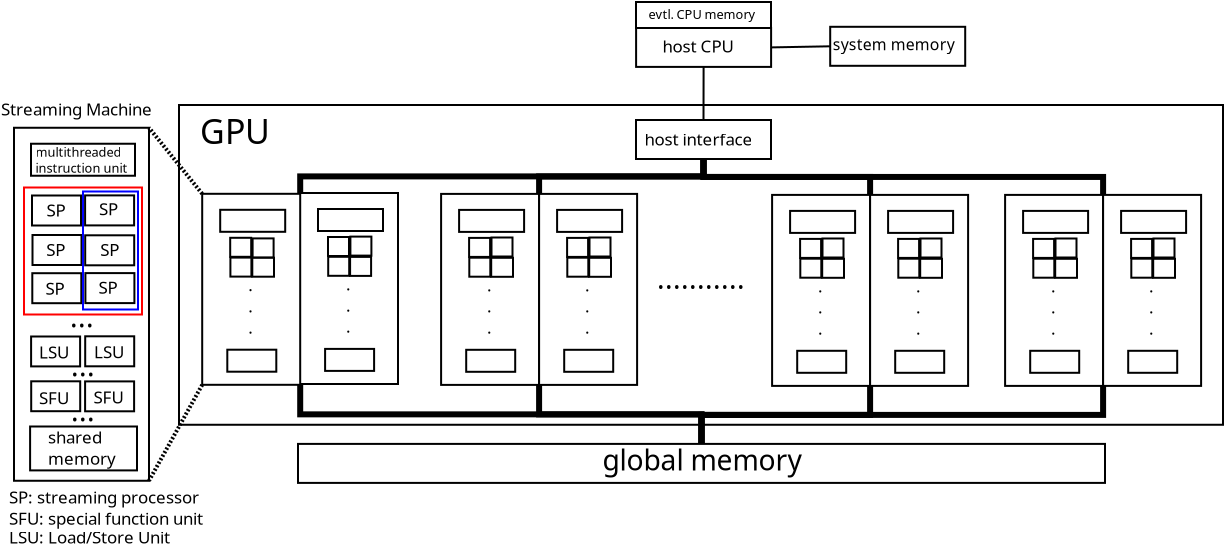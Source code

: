 <?xml version="1.0" encoding="UTF-8"?>
<dia:diagram xmlns:dia="http://www.lysator.liu.se/~alla/dia/">
  <dia:layer name="Background" visible="true" active="true">
    <dia:object type="Standard - Box" version="0" id="O0">
      <dia:attribute name="obj_pos">
        <dia:point val="15.15,11.1"/>
      </dia:attribute>
      <dia:attribute name="obj_bb">
        <dia:rectangle val="15.1,11.05;67.4,27.137"/>
      </dia:attribute>
      <dia:attribute name="elem_corner">
        <dia:point val="15.15,11.1"/>
      </dia:attribute>
      <dia:attribute name="elem_width">
        <dia:real val="52.2"/>
      </dia:attribute>
      <dia:attribute name="elem_height">
        <dia:real val="15.988"/>
      </dia:attribute>
      <dia:attribute name="show_background">
        <dia:boolean val="true"/>
      </dia:attribute>
    </dia:object>
    <dia:object type="Standard - Box" version="0" id="O1">
      <dia:attribute name="obj_pos">
        <dia:point val="21.2,15.5"/>
      </dia:attribute>
      <dia:attribute name="obj_bb">
        <dia:rectangle val="21.15,15.45;26.15,25.1"/>
      </dia:attribute>
      <dia:attribute name="elem_corner">
        <dia:point val="21.2,15.5"/>
      </dia:attribute>
      <dia:attribute name="elem_width">
        <dia:real val="4.9"/>
      </dia:attribute>
      <dia:attribute name="elem_height">
        <dia:real val="9.55"/>
      </dia:attribute>
      <dia:attribute name="show_background">
        <dia:boolean val="true"/>
      </dia:attribute>
    </dia:object>
    <dia:object type="Standard - Box" version="0" id="O2">
      <dia:attribute name="obj_pos">
        <dia:point val="22.1,16.3"/>
      </dia:attribute>
      <dia:attribute name="obj_bb">
        <dia:rectangle val="22.05,16.25;25.4,17.45"/>
      </dia:attribute>
      <dia:attribute name="elem_corner">
        <dia:point val="22.1,16.3"/>
      </dia:attribute>
      <dia:attribute name="elem_width">
        <dia:real val="3.25"/>
      </dia:attribute>
      <dia:attribute name="elem_height">
        <dia:real val="1.1"/>
      </dia:attribute>
      <dia:attribute name="show_background">
        <dia:boolean val="true"/>
      </dia:attribute>
    </dia:object>
    <dia:object type="Standard - Box" version="0" id="O3">
      <dia:attribute name="obj_pos">
        <dia:point val="22.6,17.7"/>
      </dia:attribute>
      <dia:attribute name="obj_bb">
        <dia:rectangle val="22.55,17.65;23.7,18.7"/>
      </dia:attribute>
      <dia:attribute name="elem_corner">
        <dia:point val="22.6,17.7"/>
      </dia:attribute>
      <dia:attribute name="elem_width">
        <dia:real val="1.05"/>
      </dia:attribute>
      <dia:attribute name="elem_height">
        <dia:real val="0.95"/>
      </dia:attribute>
      <dia:attribute name="show_background">
        <dia:boolean val="true"/>
      </dia:attribute>
    </dia:object>
    <dia:object type="Standard - Box" version="0" id="O4">
      <dia:attribute name="obj_pos">
        <dia:point val="23.705,18.695"/>
      </dia:attribute>
      <dia:attribute name="obj_bb">
        <dia:rectangle val="23.655,18.645;24.805,19.695"/>
      </dia:attribute>
      <dia:attribute name="elem_corner">
        <dia:point val="23.705,18.695"/>
      </dia:attribute>
      <dia:attribute name="elem_width">
        <dia:real val="1.05"/>
      </dia:attribute>
      <dia:attribute name="elem_height">
        <dia:real val="0.95"/>
      </dia:attribute>
      <dia:attribute name="show_background">
        <dia:boolean val="true"/>
      </dia:attribute>
    </dia:object>
    <dia:object type="Standard - Box" version="0" id="O5">
      <dia:attribute name="obj_pos">
        <dia:point val="22.61,18.69"/>
      </dia:attribute>
      <dia:attribute name="obj_bb">
        <dia:rectangle val="22.56,18.64;23.71,19.69"/>
      </dia:attribute>
      <dia:attribute name="elem_corner">
        <dia:point val="22.61,18.69"/>
      </dia:attribute>
      <dia:attribute name="elem_width">
        <dia:real val="1.05"/>
      </dia:attribute>
      <dia:attribute name="elem_height">
        <dia:real val="0.95"/>
      </dia:attribute>
      <dia:attribute name="show_background">
        <dia:boolean val="true"/>
      </dia:attribute>
    </dia:object>
    <dia:object type="Standard - Box" version="0" id="O6">
      <dia:attribute name="obj_pos">
        <dia:point val="23.72,17.68"/>
      </dia:attribute>
      <dia:attribute name="obj_bb">
        <dia:rectangle val="23.67,17.63;24.82,18.68"/>
      </dia:attribute>
      <dia:attribute name="elem_corner">
        <dia:point val="23.72,17.68"/>
      </dia:attribute>
      <dia:attribute name="elem_width">
        <dia:real val="1.05"/>
      </dia:attribute>
      <dia:attribute name="elem_height">
        <dia:real val="0.95"/>
      </dia:attribute>
      <dia:attribute name="show_background">
        <dia:boolean val="true"/>
      </dia:attribute>
    </dia:object>
    <dia:object type="Standard - Box" version="0" id="O7">
      <dia:attribute name="obj_pos">
        <dia:point val="22.455,23.295"/>
      </dia:attribute>
      <dia:attribute name="obj_bb">
        <dia:rectangle val="22.405,23.245;24.955,24.445"/>
      </dia:attribute>
      <dia:attribute name="elem_corner">
        <dia:point val="22.455,23.295"/>
      </dia:attribute>
      <dia:attribute name="elem_width">
        <dia:real val="2.45"/>
      </dia:attribute>
      <dia:attribute name="elem_height">
        <dia:real val="1.1"/>
      </dia:attribute>
      <dia:attribute name="show_background">
        <dia:boolean val="true"/>
      </dia:attribute>
    </dia:object>
    <dia:object type="Standard - Text" version="1" id="O8">
      <dia:attribute name="obj_pos">
        <dia:point val="23.5,20.375"/>
      </dia:attribute>
      <dia:attribute name="obj_bb">
        <dia:rectangle val="23.5,19.587;23.77,22.692"/>
      </dia:attribute>
      <dia:attribute name="text">
        <dia:composite type="text">
          <dia:attribute name="string">
            <dia:string>#.
.
.#</dia:string>
          </dia:attribute>
          <dia:attribute name="font">
            <dia:font family="sans" style="0" name="Helvetica"/>
          </dia:attribute>
          <dia:attribute name="height">
            <dia:real val="1.058"/>
          </dia:attribute>
          <dia:attribute name="pos">
            <dia:point val="23.5,20.375"/>
          </dia:attribute>
          <dia:attribute name="color">
            <dia:color val="#000000"/>
          </dia:attribute>
          <dia:attribute name="alignment">
            <dia:enum val="0"/>
          </dia:attribute>
        </dia:composite>
      </dia:attribute>
      <dia:attribute name="valign">
        <dia:enum val="3"/>
      </dia:attribute>
    </dia:object>
    <dia:object type="Standard - Box" version="0" id="O9">
      <dia:attribute name="obj_pos">
        <dia:point val="28.255,15.545"/>
      </dia:attribute>
      <dia:attribute name="obj_bb">
        <dia:rectangle val="28.205,15.495;33.205,25.145"/>
      </dia:attribute>
      <dia:attribute name="elem_corner">
        <dia:point val="28.255,15.545"/>
      </dia:attribute>
      <dia:attribute name="elem_width">
        <dia:real val="4.9"/>
      </dia:attribute>
      <dia:attribute name="elem_height">
        <dia:real val="9.55"/>
      </dia:attribute>
      <dia:attribute name="show_background">
        <dia:boolean val="true"/>
      </dia:attribute>
    </dia:object>
    <dia:object type="Standard - Box" version="0" id="O10">
      <dia:attribute name="obj_pos">
        <dia:point val="29.155,16.345"/>
      </dia:attribute>
      <dia:attribute name="obj_bb">
        <dia:rectangle val="29.105,16.295;32.455,17.495"/>
      </dia:attribute>
      <dia:attribute name="elem_corner">
        <dia:point val="29.155,16.345"/>
      </dia:attribute>
      <dia:attribute name="elem_width">
        <dia:real val="3.25"/>
      </dia:attribute>
      <dia:attribute name="elem_height">
        <dia:real val="1.1"/>
      </dia:attribute>
      <dia:attribute name="show_background">
        <dia:boolean val="true"/>
      </dia:attribute>
    </dia:object>
    <dia:object type="Standard - Box" version="0" id="O11">
      <dia:attribute name="obj_pos">
        <dia:point val="29.655,17.745"/>
      </dia:attribute>
      <dia:attribute name="obj_bb">
        <dia:rectangle val="29.605,17.695;30.755,18.745"/>
      </dia:attribute>
      <dia:attribute name="elem_corner">
        <dia:point val="29.655,17.745"/>
      </dia:attribute>
      <dia:attribute name="elem_width">
        <dia:real val="1.05"/>
      </dia:attribute>
      <dia:attribute name="elem_height">
        <dia:real val="0.95"/>
      </dia:attribute>
      <dia:attribute name="show_background">
        <dia:boolean val="true"/>
      </dia:attribute>
    </dia:object>
    <dia:object type="Standard - Box" version="0" id="O12">
      <dia:attribute name="obj_pos">
        <dia:point val="30.76,18.74"/>
      </dia:attribute>
      <dia:attribute name="obj_bb">
        <dia:rectangle val="30.71,18.69;31.9,19.74"/>
      </dia:attribute>
      <dia:attribute name="elem_corner">
        <dia:point val="30.76,18.74"/>
      </dia:attribute>
      <dia:attribute name="elem_width">
        <dia:real val="1.09"/>
      </dia:attribute>
      <dia:attribute name="elem_height">
        <dia:real val="0.95"/>
      </dia:attribute>
      <dia:attribute name="show_background">
        <dia:boolean val="true"/>
      </dia:attribute>
    </dia:object>
    <dia:object type="Standard - Box" version="0" id="O13">
      <dia:attribute name="obj_pos">
        <dia:point val="29.665,18.735"/>
      </dia:attribute>
      <dia:attribute name="obj_bb">
        <dia:rectangle val="29.615,18.685;30.765,19.735"/>
      </dia:attribute>
      <dia:attribute name="elem_corner">
        <dia:point val="29.665,18.735"/>
      </dia:attribute>
      <dia:attribute name="elem_width">
        <dia:real val="1.05"/>
      </dia:attribute>
      <dia:attribute name="elem_height">
        <dia:real val="0.95"/>
      </dia:attribute>
      <dia:attribute name="show_background">
        <dia:boolean val="true"/>
      </dia:attribute>
    </dia:object>
    <dia:object type="Standard - Box" version="0" id="O14">
      <dia:attribute name="obj_pos">
        <dia:point val="30.775,17.725"/>
      </dia:attribute>
      <dia:attribute name="obj_bb">
        <dia:rectangle val="30.725,17.675;31.875,18.725"/>
      </dia:attribute>
      <dia:attribute name="elem_corner">
        <dia:point val="30.775,17.725"/>
      </dia:attribute>
      <dia:attribute name="elem_width">
        <dia:real val="1.05"/>
      </dia:attribute>
      <dia:attribute name="elem_height">
        <dia:real val="0.95"/>
      </dia:attribute>
      <dia:attribute name="show_background">
        <dia:boolean val="true"/>
      </dia:attribute>
    </dia:object>
    <dia:object type="Standard - Box" version="0" id="O15">
      <dia:attribute name="obj_pos">
        <dia:point val="29.51,23.34"/>
      </dia:attribute>
      <dia:attribute name="obj_bb">
        <dia:rectangle val="29.46,23.29;32.01,24.49"/>
      </dia:attribute>
      <dia:attribute name="elem_corner">
        <dia:point val="29.51,23.34"/>
      </dia:attribute>
      <dia:attribute name="elem_width">
        <dia:real val="2.45"/>
      </dia:attribute>
      <dia:attribute name="elem_height">
        <dia:real val="1.1"/>
      </dia:attribute>
      <dia:attribute name="show_background">
        <dia:boolean val="true"/>
      </dia:attribute>
    </dia:object>
    <dia:object type="Standard - Text" version="1" id="O16">
      <dia:attribute name="obj_pos">
        <dia:point val="30.555,20.42"/>
      </dia:attribute>
      <dia:attribute name="obj_bb">
        <dia:rectangle val="30.555,19.633;30.825,22.737"/>
      </dia:attribute>
      <dia:attribute name="text">
        <dia:composite type="text">
          <dia:attribute name="string">
            <dia:string>#.
.
.#</dia:string>
          </dia:attribute>
          <dia:attribute name="font">
            <dia:font family="sans" style="0" name="Helvetica"/>
          </dia:attribute>
          <dia:attribute name="height">
            <dia:real val="1.058"/>
          </dia:attribute>
          <dia:attribute name="pos">
            <dia:point val="30.555,20.42"/>
          </dia:attribute>
          <dia:attribute name="color">
            <dia:color val="#000000"/>
          </dia:attribute>
          <dia:attribute name="alignment">
            <dia:enum val="0"/>
          </dia:attribute>
        </dia:composite>
      </dia:attribute>
      <dia:attribute name="valign">
        <dia:enum val="3"/>
      </dia:attribute>
    </dia:object>
    <dia:object type="Standard - Box" version="0" id="O17">
      <dia:attribute name="obj_pos">
        <dia:point val="16.31,15.54"/>
      </dia:attribute>
      <dia:attribute name="obj_bb">
        <dia:rectangle val="16.26,15.49;21.26,25.14"/>
      </dia:attribute>
      <dia:attribute name="elem_corner">
        <dia:point val="16.31,15.54"/>
      </dia:attribute>
      <dia:attribute name="elem_width">
        <dia:real val="4.9"/>
      </dia:attribute>
      <dia:attribute name="elem_height">
        <dia:real val="9.55"/>
      </dia:attribute>
      <dia:attribute name="show_background">
        <dia:boolean val="true"/>
      </dia:attribute>
    </dia:object>
    <dia:object type="Standard - Box" version="0" id="O18">
      <dia:attribute name="obj_pos">
        <dia:point val="17.21,16.34"/>
      </dia:attribute>
      <dia:attribute name="obj_bb">
        <dia:rectangle val="17.16,16.29;20.51,17.49"/>
      </dia:attribute>
      <dia:attribute name="elem_corner">
        <dia:point val="17.21,16.34"/>
      </dia:attribute>
      <dia:attribute name="elem_width">
        <dia:real val="3.25"/>
      </dia:attribute>
      <dia:attribute name="elem_height">
        <dia:real val="1.1"/>
      </dia:attribute>
      <dia:attribute name="show_background">
        <dia:boolean val="true"/>
      </dia:attribute>
    </dia:object>
    <dia:object type="Standard - Box" version="0" id="O19">
      <dia:attribute name="obj_pos">
        <dia:point val="17.71,17.74"/>
      </dia:attribute>
      <dia:attribute name="obj_bb">
        <dia:rectangle val="17.66,17.69;18.81,18.74"/>
      </dia:attribute>
      <dia:attribute name="elem_corner">
        <dia:point val="17.71,17.74"/>
      </dia:attribute>
      <dia:attribute name="elem_width">
        <dia:real val="1.05"/>
      </dia:attribute>
      <dia:attribute name="elem_height">
        <dia:real val="0.95"/>
      </dia:attribute>
      <dia:attribute name="show_background">
        <dia:boolean val="true"/>
      </dia:attribute>
    </dia:object>
    <dia:object type="Standard - Box" version="0" id="O20">
      <dia:attribute name="obj_pos">
        <dia:point val="18.815,18.735"/>
      </dia:attribute>
      <dia:attribute name="obj_bb">
        <dia:rectangle val="18.765,18.685;19.95,19.735"/>
      </dia:attribute>
      <dia:attribute name="elem_corner">
        <dia:point val="18.815,18.735"/>
      </dia:attribute>
      <dia:attribute name="elem_width">
        <dia:real val="1.085"/>
      </dia:attribute>
      <dia:attribute name="elem_height">
        <dia:real val="0.95"/>
      </dia:attribute>
      <dia:attribute name="show_background">
        <dia:boolean val="true"/>
      </dia:attribute>
    </dia:object>
    <dia:object type="Standard - Box" version="0" id="O21">
      <dia:attribute name="obj_pos">
        <dia:point val="17.72,18.73"/>
      </dia:attribute>
      <dia:attribute name="obj_bb">
        <dia:rectangle val="17.67,18.68;18.82,19.73"/>
      </dia:attribute>
      <dia:attribute name="elem_corner">
        <dia:point val="17.72,18.73"/>
      </dia:attribute>
      <dia:attribute name="elem_width">
        <dia:real val="1.05"/>
      </dia:attribute>
      <dia:attribute name="elem_height">
        <dia:real val="0.95"/>
      </dia:attribute>
      <dia:attribute name="show_background">
        <dia:boolean val="true"/>
      </dia:attribute>
    </dia:object>
    <dia:object type="Standard - Box" version="0" id="O22">
      <dia:attribute name="obj_pos">
        <dia:point val="18.83,17.77"/>
      </dia:attribute>
      <dia:attribute name="obj_bb">
        <dia:rectangle val="18.78,17.72;19.93,18.77"/>
      </dia:attribute>
      <dia:attribute name="elem_corner">
        <dia:point val="18.83,17.77"/>
      </dia:attribute>
      <dia:attribute name="elem_width">
        <dia:real val="1.05"/>
      </dia:attribute>
      <dia:attribute name="elem_height">
        <dia:real val="0.95"/>
      </dia:attribute>
      <dia:attribute name="show_background">
        <dia:boolean val="true"/>
      </dia:attribute>
    </dia:object>
    <dia:object type="Standard - Box" version="0" id="O23">
      <dia:attribute name="obj_pos">
        <dia:point val="17.565,23.335"/>
      </dia:attribute>
      <dia:attribute name="obj_bb">
        <dia:rectangle val="17.515,23.285;20.065,24.485"/>
      </dia:attribute>
      <dia:attribute name="elem_corner">
        <dia:point val="17.565,23.335"/>
      </dia:attribute>
      <dia:attribute name="elem_width">
        <dia:real val="2.45"/>
      </dia:attribute>
      <dia:attribute name="elem_height">
        <dia:real val="1.1"/>
      </dia:attribute>
      <dia:attribute name="show_background">
        <dia:boolean val="true"/>
      </dia:attribute>
    </dia:object>
    <dia:object type="Standard - Text" version="1" id="O24">
      <dia:attribute name="obj_pos">
        <dia:point val="18.61,20.415"/>
      </dia:attribute>
      <dia:attribute name="obj_bb">
        <dia:rectangle val="18.61,19.628;18.88,22.732"/>
      </dia:attribute>
      <dia:attribute name="text">
        <dia:composite type="text">
          <dia:attribute name="string">
            <dia:string>#.
.
.#</dia:string>
          </dia:attribute>
          <dia:attribute name="font">
            <dia:font family="sans" style="0" name="Helvetica"/>
          </dia:attribute>
          <dia:attribute name="height">
            <dia:real val="1.058"/>
          </dia:attribute>
          <dia:attribute name="pos">
            <dia:point val="18.61,20.415"/>
          </dia:attribute>
          <dia:attribute name="color">
            <dia:color val="#000000"/>
          </dia:attribute>
          <dia:attribute name="alignment">
            <dia:enum val="0"/>
          </dia:attribute>
        </dia:composite>
      </dia:attribute>
      <dia:attribute name="valign">
        <dia:enum val="3"/>
      </dia:attribute>
    </dia:object>
    <dia:object type="Standard - Text" version="1" id="O25">
      <dia:attribute name="obj_pos">
        <dia:point val="39.05,20.3"/>
      </dia:attribute>
      <dia:attribute name="obj_bb">
        <dia:rectangle val="39.05,18.99;43.972,20.635"/>
      </dia:attribute>
      <dia:attribute name="text">
        <dia:composite type="text">
          <dia:attribute name="string">
            <dia:string>#...........#</dia:string>
          </dia:attribute>
          <dia:attribute name="font">
            <dia:font family="sans" style="0" name="Helvetica"/>
          </dia:attribute>
          <dia:attribute name="height">
            <dia:real val="1.764"/>
          </dia:attribute>
          <dia:attribute name="pos">
            <dia:point val="39.05,20.3"/>
          </dia:attribute>
          <dia:attribute name="color">
            <dia:color val="#000000"/>
          </dia:attribute>
          <dia:attribute name="alignment">
            <dia:enum val="0"/>
          </dia:attribute>
        </dia:composite>
      </dia:attribute>
      <dia:attribute name="valign">
        <dia:enum val="3"/>
      </dia:attribute>
    </dia:object>
    <dia:object type="Standard - Box" version="0" id="O26">
      <dia:attribute name="obj_pos">
        <dia:point val="33.155,15.545"/>
      </dia:attribute>
      <dia:attribute name="obj_bb">
        <dia:rectangle val="33.105,15.495;38.105,25.145"/>
      </dia:attribute>
      <dia:attribute name="elem_corner">
        <dia:point val="33.155,15.545"/>
      </dia:attribute>
      <dia:attribute name="elem_width">
        <dia:real val="4.9"/>
      </dia:attribute>
      <dia:attribute name="elem_height">
        <dia:real val="9.55"/>
      </dia:attribute>
      <dia:attribute name="show_background">
        <dia:boolean val="true"/>
      </dia:attribute>
    </dia:object>
    <dia:object type="Standard - Box" version="0" id="O27">
      <dia:attribute name="obj_pos">
        <dia:point val="34.055,16.345"/>
      </dia:attribute>
      <dia:attribute name="obj_bb">
        <dia:rectangle val="34.005,16.295;37.355,17.495"/>
      </dia:attribute>
      <dia:attribute name="elem_corner">
        <dia:point val="34.055,16.345"/>
      </dia:attribute>
      <dia:attribute name="elem_width">
        <dia:real val="3.25"/>
      </dia:attribute>
      <dia:attribute name="elem_height">
        <dia:real val="1.1"/>
      </dia:attribute>
      <dia:attribute name="show_background">
        <dia:boolean val="true"/>
      </dia:attribute>
    </dia:object>
    <dia:object type="Standard - Box" version="0" id="O28">
      <dia:attribute name="obj_pos">
        <dia:point val="34.555,17.745"/>
      </dia:attribute>
      <dia:attribute name="obj_bb">
        <dia:rectangle val="34.505,17.695;35.655,18.745"/>
      </dia:attribute>
      <dia:attribute name="elem_corner">
        <dia:point val="34.555,17.745"/>
      </dia:attribute>
      <dia:attribute name="elem_width">
        <dia:real val="1.05"/>
      </dia:attribute>
      <dia:attribute name="elem_height">
        <dia:real val="0.95"/>
      </dia:attribute>
      <dia:attribute name="show_background">
        <dia:boolean val="true"/>
      </dia:attribute>
    </dia:object>
    <dia:object type="Standard - Box" version="0" id="O29">
      <dia:attribute name="obj_pos">
        <dia:point val="35.66,18.74"/>
      </dia:attribute>
      <dia:attribute name="obj_bb">
        <dia:rectangle val="35.61,18.69;36.8,19.74"/>
      </dia:attribute>
      <dia:attribute name="elem_corner">
        <dia:point val="35.66,18.74"/>
      </dia:attribute>
      <dia:attribute name="elem_width">
        <dia:real val="1.09"/>
      </dia:attribute>
      <dia:attribute name="elem_height">
        <dia:real val="0.95"/>
      </dia:attribute>
      <dia:attribute name="show_background">
        <dia:boolean val="true"/>
      </dia:attribute>
    </dia:object>
    <dia:object type="Standard - Box" version="0" id="O30">
      <dia:attribute name="obj_pos">
        <dia:point val="34.565,18.735"/>
      </dia:attribute>
      <dia:attribute name="obj_bb">
        <dia:rectangle val="34.515,18.685;35.665,19.735"/>
      </dia:attribute>
      <dia:attribute name="elem_corner">
        <dia:point val="34.565,18.735"/>
      </dia:attribute>
      <dia:attribute name="elem_width">
        <dia:real val="1.05"/>
      </dia:attribute>
      <dia:attribute name="elem_height">
        <dia:real val="0.95"/>
      </dia:attribute>
      <dia:attribute name="show_background">
        <dia:boolean val="true"/>
      </dia:attribute>
    </dia:object>
    <dia:object type="Standard - Box" version="0" id="O31">
      <dia:attribute name="obj_pos">
        <dia:point val="35.675,17.725"/>
      </dia:attribute>
      <dia:attribute name="obj_bb">
        <dia:rectangle val="35.625,17.675;36.775,18.725"/>
      </dia:attribute>
      <dia:attribute name="elem_corner">
        <dia:point val="35.675,17.725"/>
      </dia:attribute>
      <dia:attribute name="elem_width">
        <dia:real val="1.05"/>
      </dia:attribute>
      <dia:attribute name="elem_height">
        <dia:real val="0.95"/>
      </dia:attribute>
      <dia:attribute name="show_background">
        <dia:boolean val="true"/>
      </dia:attribute>
    </dia:object>
    <dia:object type="Standard - Box" version="0" id="O32">
      <dia:attribute name="obj_pos">
        <dia:point val="34.41,23.34"/>
      </dia:attribute>
      <dia:attribute name="obj_bb">
        <dia:rectangle val="34.36,23.29;36.91,24.49"/>
      </dia:attribute>
      <dia:attribute name="elem_corner">
        <dia:point val="34.41,23.34"/>
      </dia:attribute>
      <dia:attribute name="elem_width">
        <dia:real val="2.45"/>
      </dia:attribute>
      <dia:attribute name="elem_height">
        <dia:real val="1.1"/>
      </dia:attribute>
      <dia:attribute name="show_background">
        <dia:boolean val="true"/>
      </dia:attribute>
    </dia:object>
    <dia:object type="Standard - Text" version="1" id="O33">
      <dia:attribute name="obj_pos">
        <dia:point val="35.455,20.42"/>
      </dia:attribute>
      <dia:attribute name="obj_bb">
        <dia:rectangle val="35.455,19.633;35.725,22.737"/>
      </dia:attribute>
      <dia:attribute name="text">
        <dia:composite type="text">
          <dia:attribute name="string">
            <dia:string>#.
.
.#</dia:string>
          </dia:attribute>
          <dia:attribute name="font">
            <dia:font family="sans" style="0" name="Helvetica"/>
          </dia:attribute>
          <dia:attribute name="height">
            <dia:real val="1.058"/>
          </dia:attribute>
          <dia:attribute name="pos">
            <dia:point val="35.455,20.42"/>
          </dia:attribute>
          <dia:attribute name="color">
            <dia:color val="#000000"/>
          </dia:attribute>
          <dia:attribute name="alignment">
            <dia:enum val="0"/>
          </dia:attribute>
        </dia:composite>
      </dia:attribute>
      <dia:attribute name="valign">
        <dia:enum val="3"/>
      </dia:attribute>
    </dia:object>
    <dia:object type="Standard - Box" version="0" id="O34">
      <dia:attribute name="obj_pos">
        <dia:point val="44.805,15.595"/>
      </dia:attribute>
      <dia:attribute name="obj_bb">
        <dia:rectangle val="44.755,15.545;49.755,25.195"/>
      </dia:attribute>
      <dia:attribute name="elem_corner">
        <dia:point val="44.805,15.595"/>
      </dia:attribute>
      <dia:attribute name="elem_width">
        <dia:real val="4.9"/>
      </dia:attribute>
      <dia:attribute name="elem_height">
        <dia:real val="9.55"/>
      </dia:attribute>
      <dia:attribute name="show_background">
        <dia:boolean val="true"/>
      </dia:attribute>
    </dia:object>
    <dia:object type="Standard - Box" version="0" id="O35">
      <dia:attribute name="obj_pos">
        <dia:point val="45.705,16.395"/>
      </dia:attribute>
      <dia:attribute name="obj_bb">
        <dia:rectangle val="45.655,16.345;49.005,17.545"/>
      </dia:attribute>
      <dia:attribute name="elem_corner">
        <dia:point val="45.705,16.395"/>
      </dia:attribute>
      <dia:attribute name="elem_width">
        <dia:real val="3.25"/>
      </dia:attribute>
      <dia:attribute name="elem_height">
        <dia:real val="1.1"/>
      </dia:attribute>
      <dia:attribute name="show_background">
        <dia:boolean val="true"/>
      </dia:attribute>
    </dia:object>
    <dia:object type="Standard - Box" version="0" id="O36">
      <dia:attribute name="obj_pos">
        <dia:point val="46.205,17.795"/>
      </dia:attribute>
      <dia:attribute name="obj_bb">
        <dia:rectangle val="46.155,17.745;47.305,18.795"/>
      </dia:attribute>
      <dia:attribute name="elem_corner">
        <dia:point val="46.205,17.795"/>
      </dia:attribute>
      <dia:attribute name="elem_width">
        <dia:real val="1.05"/>
      </dia:attribute>
      <dia:attribute name="elem_height">
        <dia:real val="0.95"/>
      </dia:attribute>
      <dia:attribute name="show_background">
        <dia:boolean val="true"/>
      </dia:attribute>
    </dia:object>
    <dia:object type="Standard - Box" version="0" id="O37">
      <dia:attribute name="obj_pos">
        <dia:point val="47.31,18.79"/>
      </dia:attribute>
      <dia:attribute name="obj_bb">
        <dia:rectangle val="47.26,18.74;48.45,19.79"/>
      </dia:attribute>
      <dia:attribute name="elem_corner">
        <dia:point val="47.31,18.79"/>
      </dia:attribute>
      <dia:attribute name="elem_width">
        <dia:real val="1.09"/>
      </dia:attribute>
      <dia:attribute name="elem_height">
        <dia:real val="0.95"/>
      </dia:attribute>
      <dia:attribute name="show_background">
        <dia:boolean val="true"/>
      </dia:attribute>
    </dia:object>
    <dia:object type="Standard - Box" version="0" id="O38">
      <dia:attribute name="obj_pos">
        <dia:point val="46.215,18.785"/>
      </dia:attribute>
      <dia:attribute name="obj_bb">
        <dia:rectangle val="46.165,18.735;47.315,19.785"/>
      </dia:attribute>
      <dia:attribute name="elem_corner">
        <dia:point val="46.215,18.785"/>
      </dia:attribute>
      <dia:attribute name="elem_width">
        <dia:real val="1.05"/>
      </dia:attribute>
      <dia:attribute name="elem_height">
        <dia:real val="0.95"/>
      </dia:attribute>
      <dia:attribute name="show_background">
        <dia:boolean val="true"/>
      </dia:attribute>
    </dia:object>
    <dia:object type="Standard - Box" version="0" id="O39">
      <dia:attribute name="obj_pos">
        <dia:point val="47.325,17.775"/>
      </dia:attribute>
      <dia:attribute name="obj_bb">
        <dia:rectangle val="47.275,17.725;48.425,18.775"/>
      </dia:attribute>
      <dia:attribute name="elem_corner">
        <dia:point val="47.325,17.775"/>
      </dia:attribute>
      <dia:attribute name="elem_width">
        <dia:real val="1.05"/>
      </dia:attribute>
      <dia:attribute name="elem_height">
        <dia:real val="0.95"/>
      </dia:attribute>
      <dia:attribute name="show_background">
        <dia:boolean val="true"/>
      </dia:attribute>
    </dia:object>
    <dia:object type="Standard - Box" version="0" id="O40">
      <dia:attribute name="obj_pos">
        <dia:point val="46.06,23.39"/>
      </dia:attribute>
      <dia:attribute name="obj_bb">
        <dia:rectangle val="46.01,23.34;48.56,24.54"/>
      </dia:attribute>
      <dia:attribute name="elem_corner">
        <dia:point val="46.06,23.39"/>
      </dia:attribute>
      <dia:attribute name="elem_width">
        <dia:real val="2.45"/>
      </dia:attribute>
      <dia:attribute name="elem_height">
        <dia:real val="1.1"/>
      </dia:attribute>
      <dia:attribute name="show_background">
        <dia:boolean val="true"/>
      </dia:attribute>
    </dia:object>
    <dia:object type="Standard - Text" version="1" id="O41">
      <dia:attribute name="obj_pos">
        <dia:point val="47.105,20.47"/>
      </dia:attribute>
      <dia:attribute name="obj_bb">
        <dia:rectangle val="47.105,19.683;47.375,22.787"/>
      </dia:attribute>
      <dia:attribute name="text">
        <dia:composite type="text">
          <dia:attribute name="string">
            <dia:string>#.
.
.#</dia:string>
          </dia:attribute>
          <dia:attribute name="font">
            <dia:font family="sans" style="0" name="Helvetica"/>
          </dia:attribute>
          <dia:attribute name="height">
            <dia:real val="1.058"/>
          </dia:attribute>
          <dia:attribute name="pos">
            <dia:point val="47.105,20.47"/>
          </dia:attribute>
          <dia:attribute name="color">
            <dia:color val="#000000"/>
          </dia:attribute>
          <dia:attribute name="alignment">
            <dia:enum val="0"/>
          </dia:attribute>
        </dia:composite>
      </dia:attribute>
      <dia:attribute name="valign">
        <dia:enum val="3"/>
      </dia:attribute>
    </dia:object>
    <dia:object type="Standard - Box" version="0" id="O42">
      <dia:attribute name="obj_pos">
        <dia:point val="49.705,15.595"/>
      </dia:attribute>
      <dia:attribute name="obj_bb">
        <dia:rectangle val="49.655,15.545;54.655,25.195"/>
      </dia:attribute>
      <dia:attribute name="elem_corner">
        <dia:point val="49.705,15.595"/>
      </dia:attribute>
      <dia:attribute name="elem_width">
        <dia:real val="4.9"/>
      </dia:attribute>
      <dia:attribute name="elem_height">
        <dia:real val="9.55"/>
      </dia:attribute>
      <dia:attribute name="show_background">
        <dia:boolean val="true"/>
      </dia:attribute>
    </dia:object>
    <dia:object type="Standard - Box" version="0" id="O43">
      <dia:attribute name="obj_pos">
        <dia:point val="50.605,16.395"/>
      </dia:attribute>
      <dia:attribute name="obj_bb">
        <dia:rectangle val="50.555,16.345;53.905,17.545"/>
      </dia:attribute>
      <dia:attribute name="elem_corner">
        <dia:point val="50.605,16.395"/>
      </dia:attribute>
      <dia:attribute name="elem_width">
        <dia:real val="3.25"/>
      </dia:attribute>
      <dia:attribute name="elem_height">
        <dia:real val="1.1"/>
      </dia:attribute>
      <dia:attribute name="show_background">
        <dia:boolean val="true"/>
      </dia:attribute>
    </dia:object>
    <dia:object type="Standard - Box" version="0" id="O44">
      <dia:attribute name="obj_pos">
        <dia:point val="51.105,17.795"/>
      </dia:attribute>
      <dia:attribute name="obj_bb">
        <dia:rectangle val="51.055,17.745;52.205,18.795"/>
      </dia:attribute>
      <dia:attribute name="elem_corner">
        <dia:point val="51.105,17.795"/>
      </dia:attribute>
      <dia:attribute name="elem_width">
        <dia:real val="1.05"/>
      </dia:attribute>
      <dia:attribute name="elem_height">
        <dia:real val="0.95"/>
      </dia:attribute>
      <dia:attribute name="show_background">
        <dia:boolean val="true"/>
      </dia:attribute>
    </dia:object>
    <dia:object type="Standard - Box" version="0" id="O45">
      <dia:attribute name="obj_pos">
        <dia:point val="52.21,18.79"/>
      </dia:attribute>
      <dia:attribute name="obj_bb">
        <dia:rectangle val="52.16,18.74;53.35,19.79"/>
      </dia:attribute>
      <dia:attribute name="elem_corner">
        <dia:point val="52.21,18.79"/>
      </dia:attribute>
      <dia:attribute name="elem_width">
        <dia:real val="1.09"/>
      </dia:attribute>
      <dia:attribute name="elem_height">
        <dia:real val="0.95"/>
      </dia:attribute>
      <dia:attribute name="show_background">
        <dia:boolean val="true"/>
      </dia:attribute>
    </dia:object>
    <dia:object type="Standard - Box" version="0" id="O46">
      <dia:attribute name="obj_pos">
        <dia:point val="51.115,18.785"/>
      </dia:attribute>
      <dia:attribute name="obj_bb">
        <dia:rectangle val="51.065,18.735;52.215,19.785"/>
      </dia:attribute>
      <dia:attribute name="elem_corner">
        <dia:point val="51.115,18.785"/>
      </dia:attribute>
      <dia:attribute name="elem_width">
        <dia:real val="1.05"/>
      </dia:attribute>
      <dia:attribute name="elem_height">
        <dia:real val="0.95"/>
      </dia:attribute>
      <dia:attribute name="show_background">
        <dia:boolean val="true"/>
      </dia:attribute>
    </dia:object>
    <dia:object type="Standard - Box" version="0" id="O47">
      <dia:attribute name="obj_pos">
        <dia:point val="52.225,17.775"/>
      </dia:attribute>
      <dia:attribute name="obj_bb">
        <dia:rectangle val="52.175,17.725;53.325,18.775"/>
      </dia:attribute>
      <dia:attribute name="elem_corner">
        <dia:point val="52.225,17.775"/>
      </dia:attribute>
      <dia:attribute name="elem_width">
        <dia:real val="1.05"/>
      </dia:attribute>
      <dia:attribute name="elem_height">
        <dia:real val="0.95"/>
      </dia:attribute>
      <dia:attribute name="show_background">
        <dia:boolean val="true"/>
      </dia:attribute>
    </dia:object>
    <dia:object type="Standard - Box" version="0" id="O48">
      <dia:attribute name="obj_pos">
        <dia:point val="50.96,23.39"/>
      </dia:attribute>
      <dia:attribute name="obj_bb">
        <dia:rectangle val="50.91,23.34;53.46,24.54"/>
      </dia:attribute>
      <dia:attribute name="elem_corner">
        <dia:point val="50.96,23.39"/>
      </dia:attribute>
      <dia:attribute name="elem_width">
        <dia:real val="2.45"/>
      </dia:attribute>
      <dia:attribute name="elem_height">
        <dia:real val="1.1"/>
      </dia:attribute>
      <dia:attribute name="show_background">
        <dia:boolean val="true"/>
      </dia:attribute>
    </dia:object>
    <dia:object type="Standard - Text" version="1" id="O49">
      <dia:attribute name="obj_pos">
        <dia:point val="52.005,20.47"/>
      </dia:attribute>
      <dia:attribute name="obj_bb">
        <dia:rectangle val="52.005,19.683;52.275,22.787"/>
      </dia:attribute>
      <dia:attribute name="text">
        <dia:composite type="text">
          <dia:attribute name="string">
            <dia:string>#.
.
.#</dia:string>
          </dia:attribute>
          <dia:attribute name="font">
            <dia:font family="sans" style="0" name="Helvetica"/>
          </dia:attribute>
          <dia:attribute name="height">
            <dia:real val="1.058"/>
          </dia:attribute>
          <dia:attribute name="pos">
            <dia:point val="52.005,20.47"/>
          </dia:attribute>
          <dia:attribute name="color">
            <dia:color val="#000000"/>
          </dia:attribute>
          <dia:attribute name="alignment">
            <dia:enum val="0"/>
          </dia:attribute>
        </dia:composite>
      </dia:attribute>
      <dia:attribute name="valign">
        <dia:enum val="3"/>
      </dia:attribute>
    </dia:object>
    <dia:object type="Standard - Box" version="0" id="O50">
      <dia:attribute name="obj_pos">
        <dia:point val="56.455,15.595"/>
      </dia:attribute>
      <dia:attribute name="obj_bb">
        <dia:rectangle val="56.405,15.545;61.405,25.195"/>
      </dia:attribute>
      <dia:attribute name="elem_corner">
        <dia:point val="56.455,15.595"/>
      </dia:attribute>
      <dia:attribute name="elem_width">
        <dia:real val="4.9"/>
      </dia:attribute>
      <dia:attribute name="elem_height">
        <dia:real val="9.55"/>
      </dia:attribute>
      <dia:attribute name="show_background">
        <dia:boolean val="true"/>
      </dia:attribute>
    </dia:object>
    <dia:object type="Standard - Box" version="0" id="O51">
      <dia:attribute name="obj_pos">
        <dia:point val="57.355,16.395"/>
      </dia:attribute>
      <dia:attribute name="obj_bb">
        <dia:rectangle val="57.305,16.345;60.655,17.545"/>
      </dia:attribute>
      <dia:attribute name="elem_corner">
        <dia:point val="57.355,16.395"/>
      </dia:attribute>
      <dia:attribute name="elem_width">
        <dia:real val="3.25"/>
      </dia:attribute>
      <dia:attribute name="elem_height">
        <dia:real val="1.1"/>
      </dia:attribute>
      <dia:attribute name="show_background">
        <dia:boolean val="true"/>
      </dia:attribute>
    </dia:object>
    <dia:object type="Standard - Box" version="0" id="O52">
      <dia:attribute name="obj_pos">
        <dia:point val="57.855,17.795"/>
      </dia:attribute>
      <dia:attribute name="obj_bb">
        <dia:rectangle val="57.805,17.745;58.955,18.795"/>
      </dia:attribute>
      <dia:attribute name="elem_corner">
        <dia:point val="57.855,17.795"/>
      </dia:attribute>
      <dia:attribute name="elem_width">
        <dia:real val="1.05"/>
      </dia:attribute>
      <dia:attribute name="elem_height">
        <dia:real val="0.95"/>
      </dia:attribute>
      <dia:attribute name="show_background">
        <dia:boolean val="true"/>
      </dia:attribute>
    </dia:object>
    <dia:object type="Standard - Box" version="0" id="O53">
      <dia:attribute name="obj_pos">
        <dia:point val="58.96,18.79"/>
      </dia:attribute>
      <dia:attribute name="obj_bb">
        <dia:rectangle val="58.91,18.74;60.1,19.79"/>
      </dia:attribute>
      <dia:attribute name="elem_corner">
        <dia:point val="58.96,18.79"/>
      </dia:attribute>
      <dia:attribute name="elem_width">
        <dia:real val="1.09"/>
      </dia:attribute>
      <dia:attribute name="elem_height">
        <dia:real val="0.95"/>
      </dia:attribute>
      <dia:attribute name="show_background">
        <dia:boolean val="true"/>
      </dia:attribute>
    </dia:object>
    <dia:object type="Standard - Box" version="0" id="O54">
      <dia:attribute name="obj_pos">
        <dia:point val="57.865,18.785"/>
      </dia:attribute>
      <dia:attribute name="obj_bb">
        <dia:rectangle val="57.815,18.735;58.965,19.785"/>
      </dia:attribute>
      <dia:attribute name="elem_corner">
        <dia:point val="57.865,18.785"/>
      </dia:attribute>
      <dia:attribute name="elem_width">
        <dia:real val="1.05"/>
      </dia:attribute>
      <dia:attribute name="elem_height">
        <dia:real val="0.95"/>
      </dia:attribute>
      <dia:attribute name="show_background">
        <dia:boolean val="true"/>
      </dia:attribute>
    </dia:object>
    <dia:object type="Standard - Box" version="0" id="O55">
      <dia:attribute name="obj_pos">
        <dia:point val="58.975,17.775"/>
      </dia:attribute>
      <dia:attribute name="obj_bb">
        <dia:rectangle val="58.925,17.725;60.075,18.775"/>
      </dia:attribute>
      <dia:attribute name="elem_corner">
        <dia:point val="58.975,17.775"/>
      </dia:attribute>
      <dia:attribute name="elem_width">
        <dia:real val="1.05"/>
      </dia:attribute>
      <dia:attribute name="elem_height">
        <dia:real val="0.95"/>
      </dia:attribute>
      <dia:attribute name="show_background">
        <dia:boolean val="true"/>
      </dia:attribute>
    </dia:object>
    <dia:object type="Standard - Box" version="0" id="O56">
      <dia:attribute name="obj_pos">
        <dia:point val="57.71,23.39"/>
      </dia:attribute>
      <dia:attribute name="obj_bb">
        <dia:rectangle val="57.66,23.34;60.21,24.54"/>
      </dia:attribute>
      <dia:attribute name="elem_corner">
        <dia:point val="57.71,23.39"/>
      </dia:attribute>
      <dia:attribute name="elem_width">
        <dia:real val="2.45"/>
      </dia:attribute>
      <dia:attribute name="elem_height">
        <dia:real val="1.1"/>
      </dia:attribute>
      <dia:attribute name="show_background">
        <dia:boolean val="true"/>
      </dia:attribute>
    </dia:object>
    <dia:object type="Standard - Text" version="1" id="O57">
      <dia:attribute name="obj_pos">
        <dia:point val="58.755,20.47"/>
      </dia:attribute>
      <dia:attribute name="obj_bb">
        <dia:rectangle val="58.755,19.683;59.025,22.787"/>
      </dia:attribute>
      <dia:attribute name="text">
        <dia:composite type="text">
          <dia:attribute name="string">
            <dia:string>#.
.
.#</dia:string>
          </dia:attribute>
          <dia:attribute name="font">
            <dia:font family="sans" style="0" name="Helvetica"/>
          </dia:attribute>
          <dia:attribute name="height">
            <dia:real val="1.058"/>
          </dia:attribute>
          <dia:attribute name="pos">
            <dia:point val="58.755,20.47"/>
          </dia:attribute>
          <dia:attribute name="color">
            <dia:color val="#000000"/>
          </dia:attribute>
          <dia:attribute name="alignment">
            <dia:enum val="0"/>
          </dia:attribute>
        </dia:composite>
      </dia:attribute>
      <dia:attribute name="valign">
        <dia:enum val="3"/>
      </dia:attribute>
    </dia:object>
    <dia:object type="Standard - Box" version="0" id="O58">
      <dia:attribute name="obj_pos">
        <dia:point val="61.355,15.595"/>
      </dia:attribute>
      <dia:attribute name="obj_bb">
        <dia:rectangle val="61.305,15.545;66.305,25.195"/>
      </dia:attribute>
      <dia:attribute name="elem_corner">
        <dia:point val="61.355,15.595"/>
      </dia:attribute>
      <dia:attribute name="elem_width">
        <dia:real val="4.9"/>
      </dia:attribute>
      <dia:attribute name="elem_height">
        <dia:real val="9.55"/>
      </dia:attribute>
      <dia:attribute name="show_background">
        <dia:boolean val="true"/>
      </dia:attribute>
    </dia:object>
    <dia:object type="Standard - Box" version="0" id="O59">
      <dia:attribute name="obj_pos">
        <dia:point val="62.255,16.395"/>
      </dia:attribute>
      <dia:attribute name="obj_bb">
        <dia:rectangle val="62.205,16.345;65.555,17.545"/>
      </dia:attribute>
      <dia:attribute name="elem_corner">
        <dia:point val="62.255,16.395"/>
      </dia:attribute>
      <dia:attribute name="elem_width">
        <dia:real val="3.25"/>
      </dia:attribute>
      <dia:attribute name="elem_height">
        <dia:real val="1.1"/>
      </dia:attribute>
      <dia:attribute name="show_background">
        <dia:boolean val="true"/>
      </dia:attribute>
    </dia:object>
    <dia:object type="Standard - Box" version="0" id="O60">
      <dia:attribute name="obj_pos">
        <dia:point val="62.755,17.795"/>
      </dia:attribute>
      <dia:attribute name="obj_bb">
        <dia:rectangle val="62.705,17.745;63.855,18.795"/>
      </dia:attribute>
      <dia:attribute name="elem_corner">
        <dia:point val="62.755,17.795"/>
      </dia:attribute>
      <dia:attribute name="elem_width">
        <dia:real val="1.05"/>
      </dia:attribute>
      <dia:attribute name="elem_height">
        <dia:real val="0.95"/>
      </dia:attribute>
      <dia:attribute name="show_background">
        <dia:boolean val="true"/>
      </dia:attribute>
    </dia:object>
    <dia:object type="Standard - Box" version="0" id="O61">
      <dia:attribute name="obj_pos">
        <dia:point val="63.86,18.79"/>
      </dia:attribute>
      <dia:attribute name="obj_bb">
        <dia:rectangle val="63.81,18.74;65,19.79"/>
      </dia:attribute>
      <dia:attribute name="elem_corner">
        <dia:point val="63.86,18.79"/>
      </dia:attribute>
      <dia:attribute name="elem_width">
        <dia:real val="1.09"/>
      </dia:attribute>
      <dia:attribute name="elem_height">
        <dia:real val="0.95"/>
      </dia:attribute>
      <dia:attribute name="show_background">
        <dia:boolean val="true"/>
      </dia:attribute>
    </dia:object>
    <dia:object type="Standard - Box" version="0" id="O62">
      <dia:attribute name="obj_pos">
        <dia:point val="62.765,18.785"/>
      </dia:attribute>
      <dia:attribute name="obj_bb">
        <dia:rectangle val="62.715,18.735;63.865,19.785"/>
      </dia:attribute>
      <dia:attribute name="elem_corner">
        <dia:point val="62.765,18.785"/>
      </dia:attribute>
      <dia:attribute name="elem_width">
        <dia:real val="1.05"/>
      </dia:attribute>
      <dia:attribute name="elem_height">
        <dia:real val="0.95"/>
      </dia:attribute>
      <dia:attribute name="show_background">
        <dia:boolean val="true"/>
      </dia:attribute>
    </dia:object>
    <dia:object type="Standard - Box" version="0" id="O63">
      <dia:attribute name="obj_pos">
        <dia:point val="63.875,17.775"/>
      </dia:attribute>
      <dia:attribute name="obj_bb">
        <dia:rectangle val="63.825,17.725;64.975,18.775"/>
      </dia:attribute>
      <dia:attribute name="elem_corner">
        <dia:point val="63.875,17.775"/>
      </dia:attribute>
      <dia:attribute name="elem_width">
        <dia:real val="1.05"/>
      </dia:attribute>
      <dia:attribute name="elem_height">
        <dia:real val="0.95"/>
      </dia:attribute>
      <dia:attribute name="show_background">
        <dia:boolean val="true"/>
      </dia:attribute>
    </dia:object>
    <dia:object type="Standard - Box" version="0" id="O64">
      <dia:attribute name="obj_pos">
        <dia:point val="62.61,23.39"/>
      </dia:attribute>
      <dia:attribute name="obj_bb">
        <dia:rectangle val="62.56,23.34;65.11,24.54"/>
      </dia:attribute>
      <dia:attribute name="elem_corner">
        <dia:point val="62.61,23.39"/>
      </dia:attribute>
      <dia:attribute name="elem_width">
        <dia:real val="2.45"/>
      </dia:attribute>
      <dia:attribute name="elem_height">
        <dia:real val="1.1"/>
      </dia:attribute>
      <dia:attribute name="show_background">
        <dia:boolean val="true"/>
      </dia:attribute>
    </dia:object>
    <dia:object type="Standard - Text" version="1" id="O65">
      <dia:attribute name="obj_pos">
        <dia:point val="63.655,20.47"/>
      </dia:attribute>
      <dia:attribute name="obj_bb">
        <dia:rectangle val="63.655,19.683;63.925,22.787"/>
      </dia:attribute>
      <dia:attribute name="text">
        <dia:composite type="text">
          <dia:attribute name="string">
            <dia:string>#.
.
.#</dia:string>
          </dia:attribute>
          <dia:attribute name="font">
            <dia:font family="sans" style="0" name="Helvetica"/>
          </dia:attribute>
          <dia:attribute name="height">
            <dia:real val="1.058"/>
          </dia:attribute>
          <dia:attribute name="pos">
            <dia:point val="63.655,20.47"/>
          </dia:attribute>
          <dia:attribute name="color">
            <dia:color val="#000000"/>
          </dia:attribute>
          <dia:attribute name="alignment">
            <dia:enum val="0"/>
          </dia:attribute>
        </dia:composite>
      </dia:attribute>
      <dia:attribute name="valign">
        <dia:enum val="3"/>
      </dia:attribute>
    </dia:object>
    <dia:object type="Standard - Box" version="0" id="O66">
      <dia:attribute name="obj_pos">
        <dia:point val="38,11.85"/>
      </dia:attribute>
      <dia:attribute name="obj_bb">
        <dia:rectangle val="37.95,11.8;44.8,13.85"/>
      </dia:attribute>
      <dia:attribute name="elem_corner">
        <dia:point val="38,11.85"/>
      </dia:attribute>
      <dia:attribute name="elem_width">
        <dia:real val="6.75"/>
      </dia:attribute>
      <dia:attribute name="elem_height">
        <dia:real val="1.95"/>
      </dia:attribute>
      <dia:attribute name="show_background">
        <dia:boolean val="true"/>
      </dia:attribute>
    </dia:object>
    <dia:object type="Standard - Box" version="0" id="O67">
      <dia:attribute name="obj_pos">
        <dia:point val="38.005,7.245"/>
      </dia:attribute>
      <dia:attribute name="obj_bb">
        <dia:rectangle val="37.955,7.195;44.805,9.245"/>
      </dia:attribute>
      <dia:attribute name="elem_corner">
        <dia:point val="38.005,7.245"/>
      </dia:attribute>
      <dia:attribute name="elem_width">
        <dia:real val="6.75"/>
      </dia:attribute>
      <dia:attribute name="elem_height">
        <dia:real val="1.95"/>
      </dia:attribute>
      <dia:attribute name="show_background">
        <dia:boolean val="true"/>
      </dia:attribute>
    </dia:object>
    <dia:object type="Standard - Box" version="0" id="O68">
      <dia:attribute name="obj_pos">
        <dia:point val="47.71,7.19"/>
      </dia:attribute>
      <dia:attribute name="obj_bb">
        <dia:rectangle val="47.66,7.14;54.51,9.19"/>
      </dia:attribute>
      <dia:attribute name="elem_corner">
        <dia:point val="47.71,7.19"/>
      </dia:attribute>
      <dia:attribute name="elem_width">
        <dia:real val="6.75"/>
      </dia:attribute>
      <dia:attribute name="elem_height">
        <dia:real val="1.95"/>
      </dia:attribute>
      <dia:attribute name="show_background">
        <dia:boolean val="true"/>
      </dia:attribute>
    </dia:object>
    <dia:object type="Standard - Line" version="0" id="O69">
      <dia:attribute name="obj_pos">
        <dia:point val="47.71,8.165"/>
      </dia:attribute>
      <dia:attribute name="obj_bb">
        <dia:rectangle val="44.704,8.114;47.761,8.271"/>
      </dia:attribute>
      <dia:attribute name="conn_endpoints">
        <dia:point val="47.71,8.165"/>
        <dia:point val="44.755,8.22"/>
      </dia:attribute>
      <dia:attribute name="numcp">
        <dia:int val="1"/>
      </dia:attribute>
      <dia:connections>
        <dia:connection handle="0" to="O68" connection="3"/>
        <dia:connection handle="1" to="O67" connection="4"/>
      </dia:connections>
    </dia:object>
    <dia:object type="Standard - Line" version="0" id="O70">
      <dia:attribute name="obj_pos">
        <dia:point val="41.38,9.195"/>
      </dia:attribute>
      <dia:attribute name="obj_bb">
        <dia:rectangle val="41.325,9.145;41.43,11.9"/>
      </dia:attribute>
      <dia:attribute name="conn_endpoints">
        <dia:point val="41.38,9.195"/>
        <dia:point val="41.375,11.85"/>
      </dia:attribute>
      <dia:attribute name="numcp">
        <dia:int val="1"/>
      </dia:attribute>
      <dia:connections>
        <dia:connection handle="0" to="O67" connection="6"/>
        <dia:connection handle="1" to="O66" connection="1"/>
      </dia:connections>
    </dia:object>
    <dia:object type="Standard - Text" version="1" id="O71">
      <dia:attribute name="obj_pos">
        <dia:point val="41.38,8.22"/>
      </dia:attribute>
      <dia:attribute name="obj_bb">
        <dia:rectangle val="41.38,7.625;41.38,8.373"/>
      </dia:attribute>
      <dia:attribute name="text">
        <dia:composite type="text">
          <dia:attribute name="string">
            <dia:string>##</dia:string>
          </dia:attribute>
          <dia:attribute name="font">
            <dia:font family="sans" style="0" name="Helvetica"/>
          </dia:attribute>
          <dia:attribute name="height">
            <dia:real val="0.8"/>
          </dia:attribute>
          <dia:attribute name="pos">
            <dia:point val="41.38,8.22"/>
          </dia:attribute>
          <dia:attribute name="color">
            <dia:color val="#000000"/>
          </dia:attribute>
          <dia:attribute name="alignment">
            <dia:enum val="0"/>
          </dia:attribute>
        </dia:composite>
      </dia:attribute>
      <dia:attribute name="valign">
        <dia:enum val="3"/>
      </dia:attribute>
      <dia:connections>
        <dia:connection handle="0" to="O67" connection="8"/>
      </dia:connections>
    </dia:object>
    <dia:object type="Standard - Text" version="1" id="O72">
      <dia:attribute name="obj_pos">
        <dia:point val="39.33,8.47"/>
      </dia:attribute>
      <dia:attribute name="obj_bb">
        <dia:rectangle val="39.33,7.683;43.148,8.67"/>
      </dia:attribute>
      <dia:attribute name="text">
        <dia:composite type="text">
          <dia:attribute name="string">
            <dia:string>#host CPU#</dia:string>
          </dia:attribute>
          <dia:attribute name="font">
            <dia:font family="sans" style="0" name="Helvetica"/>
          </dia:attribute>
          <dia:attribute name="height">
            <dia:real val="1.058"/>
          </dia:attribute>
          <dia:attribute name="pos">
            <dia:point val="39.33,8.47"/>
          </dia:attribute>
          <dia:attribute name="color">
            <dia:color val="#000000"/>
          </dia:attribute>
          <dia:attribute name="alignment">
            <dia:enum val="0"/>
          </dia:attribute>
        </dia:composite>
      </dia:attribute>
      <dia:attribute name="valign">
        <dia:enum val="3"/>
      </dia:attribute>
    </dia:object>
    <dia:object type="Standard - Text" version="1" id="O73">
      <dia:attribute name="obj_pos">
        <dia:point val="38.425,13.125"/>
      </dia:attribute>
      <dia:attribute name="obj_bb">
        <dia:rectangle val="38.425,12.338;44.297,13.325"/>
      </dia:attribute>
      <dia:attribute name="text">
        <dia:composite type="text">
          <dia:attribute name="string">
            <dia:string>#host interface#</dia:string>
          </dia:attribute>
          <dia:attribute name="font">
            <dia:font family="sans" style="0" name="Helvetica"/>
          </dia:attribute>
          <dia:attribute name="height">
            <dia:real val="1.058"/>
          </dia:attribute>
          <dia:attribute name="pos">
            <dia:point val="38.425,13.125"/>
          </dia:attribute>
          <dia:attribute name="color">
            <dia:color val="#000000"/>
          </dia:attribute>
          <dia:attribute name="alignment">
            <dia:enum val="0"/>
          </dia:attribute>
        </dia:composite>
      </dia:attribute>
      <dia:attribute name="valign">
        <dia:enum val="3"/>
      </dia:attribute>
    </dia:object>
    <dia:object type="Standard - Text" version="1" id="O74">
      <dia:attribute name="obj_pos">
        <dia:point val="47.835,8.365"/>
      </dia:attribute>
      <dia:attribute name="obj_bb">
        <dia:rectangle val="47.835,7.63;54.242,8.553"/>
      </dia:attribute>
      <dia:attribute name="text">
        <dia:composite type="text">
          <dia:attribute name="string">
            <dia:string>#system memory#</dia:string>
          </dia:attribute>
          <dia:attribute name="font">
            <dia:font family="sans" style="0" name="Helvetica"/>
          </dia:attribute>
          <dia:attribute name="height">
            <dia:real val="0.988"/>
          </dia:attribute>
          <dia:attribute name="pos">
            <dia:point val="47.835,8.365"/>
          </dia:attribute>
          <dia:attribute name="color">
            <dia:color val="#000000"/>
          </dia:attribute>
          <dia:attribute name="alignment">
            <dia:enum val="0"/>
          </dia:attribute>
        </dia:composite>
      </dia:attribute>
      <dia:attribute name="valign">
        <dia:enum val="3"/>
      </dia:attribute>
    </dia:object>
    <dia:object type="Standard - Box" version="0" id="O75">
      <dia:attribute name="obj_pos">
        <dia:point val="38,5.95"/>
      </dia:attribute>
      <dia:attribute name="obj_bb">
        <dia:rectangle val="37.95,5.9;44.8,7.3"/>
      </dia:attribute>
      <dia:attribute name="elem_corner">
        <dia:point val="38,5.95"/>
      </dia:attribute>
      <dia:attribute name="elem_width">
        <dia:real val="6.75"/>
      </dia:attribute>
      <dia:attribute name="elem_height">
        <dia:real val="1.3"/>
      </dia:attribute>
      <dia:attribute name="show_background">
        <dia:boolean val="true"/>
      </dia:attribute>
    </dia:object>
    <dia:object type="Standard - Text" version="1" id="O76">
      <dia:attribute name="obj_pos">
        <dia:point val="38.625,6.8"/>
      </dia:attribute>
      <dia:attribute name="obj_bb">
        <dia:rectangle val="38.625,6.205;44.41,7.753"/>
      </dia:attribute>
      <dia:attribute name="text">
        <dia:composite type="text">
          <dia:attribute name="string">
            <dia:string>#evtl. CPU memory
#</dia:string>
          </dia:attribute>
          <dia:attribute name="font">
            <dia:font family="sans" style="0" name="Helvetica"/>
          </dia:attribute>
          <dia:attribute name="height">
            <dia:real val="0.8"/>
          </dia:attribute>
          <dia:attribute name="pos">
            <dia:point val="38.625,6.8"/>
          </dia:attribute>
          <dia:attribute name="color">
            <dia:color val="#000000"/>
          </dia:attribute>
          <dia:attribute name="alignment">
            <dia:enum val="0"/>
          </dia:attribute>
        </dia:composite>
      </dia:attribute>
      <dia:attribute name="valign">
        <dia:enum val="3"/>
      </dia:attribute>
    </dia:object>
    <dia:object type="Standard - Box" version="0" id="O77">
      <dia:attribute name="obj_pos">
        <dia:point val="21.1,28.045"/>
      </dia:attribute>
      <dia:attribute name="obj_bb">
        <dia:rectangle val="21.05,27.995;61.5,30.045"/>
      </dia:attribute>
      <dia:attribute name="elem_corner">
        <dia:point val="21.1,28.045"/>
      </dia:attribute>
      <dia:attribute name="elem_width">
        <dia:real val="40.35"/>
      </dia:attribute>
      <dia:attribute name="elem_height">
        <dia:real val="1.95"/>
      </dia:attribute>
      <dia:attribute name="border_width">
        <dia:real val="0.1"/>
      </dia:attribute>
      <dia:attribute name="show_background">
        <dia:boolean val="true"/>
      </dia:attribute>
    </dia:object>
    <dia:object type="Standard - ZigZagLine" version="1" id="O78">
      <dia:attribute name="obj_pos">
        <dia:point val="49.705,15.595"/>
      </dia:attribute>
      <dia:attribute name="obj_bb">
        <dia:rectangle val="41.225,13.65;49.855,15.745"/>
      </dia:attribute>
      <dia:attribute name="orth_points">
        <dia:point val="49.705,15.595"/>
        <dia:point val="49.705,14.697"/>
        <dia:point val="41.375,14.697"/>
        <dia:point val="41.375,13.8"/>
      </dia:attribute>
      <dia:attribute name="orth_orient">
        <dia:enum val="1"/>
        <dia:enum val="0"/>
        <dia:enum val="1"/>
      </dia:attribute>
      <dia:attribute name="autorouting">
        <dia:boolean val="true"/>
      </dia:attribute>
      <dia:attribute name="line_width">
        <dia:real val="0.3"/>
      </dia:attribute>
      <dia:connections>
        <dia:connection handle="0" to="O34" connection="2"/>
        <dia:connection handle="1" to="O66" connection="6"/>
      </dia:connections>
    </dia:object>
    <dia:object type="Standard - ZigZagLine" version="1" id="O79">
      <dia:attribute name="obj_pos">
        <dia:point val="61.355,15.595"/>
      </dia:attribute>
      <dia:attribute name="obj_bb">
        <dia:rectangle val="41.225,13.65;61.505,15.745"/>
      </dia:attribute>
      <dia:attribute name="orth_points">
        <dia:point val="61.355,15.595"/>
        <dia:point val="61.355,14.697"/>
        <dia:point val="41.375,14.697"/>
        <dia:point val="41.375,13.8"/>
      </dia:attribute>
      <dia:attribute name="orth_orient">
        <dia:enum val="1"/>
        <dia:enum val="0"/>
        <dia:enum val="1"/>
      </dia:attribute>
      <dia:attribute name="autorouting">
        <dia:boolean val="true"/>
      </dia:attribute>
      <dia:attribute name="line_width">
        <dia:real val="0.3"/>
      </dia:attribute>
      <dia:connections>
        <dia:connection handle="0" to="O58" connection="0"/>
        <dia:connection handle="1" to="O66" connection="6"/>
      </dia:connections>
    </dia:object>
    <dia:object type="Standard - ZigZagLine" version="1" id="O80">
      <dia:attribute name="obj_pos">
        <dia:point val="33.155,15.545"/>
      </dia:attribute>
      <dia:attribute name="obj_bb">
        <dia:rectangle val="33.005,13.65;41.525,15.695"/>
      </dia:attribute>
      <dia:attribute name="orth_points">
        <dia:point val="33.155,15.545"/>
        <dia:point val="33.155,14.672"/>
        <dia:point val="41.375,14.672"/>
        <dia:point val="41.375,13.8"/>
      </dia:attribute>
      <dia:attribute name="orth_orient">
        <dia:enum val="1"/>
        <dia:enum val="0"/>
        <dia:enum val="1"/>
      </dia:attribute>
      <dia:attribute name="autorouting">
        <dia:boolean val="true"/>
      </dia:attribute>
      <dia:attribute name="line_width">
        <dia:real val="0.3"/>
      </dia:attribute>
      <dia:connections>
        <dia:connection handle="0" to="O26" connection="0"/>
        <dia:connection handle="1" to="O66" connection="6"/>
      </dia:connections>
    </dia:object>
    <dia:object type="Standard - ZigZagLine" version="1" id="O81">
      <dia:attribute name="obj_pos">
        <dia:point val="21.21,15.54"/>
      </dia:attribute>
      <dia:attribute name="obj_bb">
        <dia:rectangle val="21.06,13.65;41.525,15.69"/>
      </dia:attribute>
      <dia:attribute name="orth_points">
        <dia:point val="21.21,15.54"/>
        <dia:point val="21.21,14.67"/>
        <dia:point val="41.375,14.67"/>
        <dia:point val="41.375,13.8"/>
      </dia:attribute>
      <dia:attribute name="orth_orient">
        <dia:enum val="1"/>
        <dia:enum val="0"/>
        <dia:enum val="1"/>
      </dia:attribute>
      <dia:attribute name="autorouting">
        <dia:boolean val="true"/>
      </dia:attribute>
      <dia:attribute name="line_width">
        <dia:real val="0.3"/>
      </dia:attribute>
      <dia:connections>
        <dia:connection handle="0" to="O17" connection="2"/>
        <dia:connection handle="1" to="O66" connection="6"/>
      </dia:connections>
    </dia:object>
    <dia:object type="Standard - ZigZagLine" version="1" id="O82">
      <dia:attribute name="obj_pos">
        <dia:point val="21.21,25.09"/>
      </dia:attribute>
      <dia:attribute name="obj_bb">
        <dia:rectangle val="21.06,24.94;41.425,28.195"/>
      </dia:attribute>
      <dia:attribute name="orth_points">
        <dia:point val="21.21,25.09"/>
        <dia:point val="21.21,26.567"/>
        <dia:point val="41.275,26.567"/>
        <dia:point val="41.275,28.045"/>
      </dia:attribute>
      <dia:attribute name="orth_orient">
        <dia:enum val="1"/>
        <dia:enum val="0"/>
        <dia:enum val="1"/>
      </dia:attribute>
      <dia:attribute name="autorouting">
        <dia:boolean val="true"/>
      </dia:attribute>
      <dia:attribute name="line_width">
        <dia:real val="0.3"/>
      </dia:attribute>
      <dia:connections>
        <dia:connection handle="0" to="O17" connection="7"/>
        <dia:connection handle="1" to="O77" connection="1"/>
      </dia:connections>
    </dia:object>
    <dia:object type="Standard - ZigZagLine" version="1" id="O83">
      <dia:attribute name="obj_pos">
        <dia:point val="33.155,25.095"/>
      </dia:attribute>
      <dia:attribute name="obj_bb">
        <dia:rectangle val="33.005,24.945;41.425,28.195"/>
      </dia:attribute>
      <dia:attribute name="orth_points">
        <dia:point val="33.155,25.095"/>
        <dia:point val="33.155,26.57"/>
        <dia:point val="41.275,26.57"/>
        <dia:point val="41.275,28.045"/>
      </dia:attribute>
      <dia:attribute name="orth_orient">
        <dia:enum val="1"/>
        <dia:enum val="0"/>
        <dia:enum val="1"/>
      </dia:attribute>
      <dia:attribute name="autorouting">
        <dia:boolean val="true"/>
      </dia:attribute>
      <dia:attribute name="line_width">
        <dia:real val="0.3"/>
      </dia:attribute>
      <dia:connections>
        <dia:connection handle="0" to="O9" connection="7"/>
        <dia:connection handle="1" to="O77" connection="1"/>
      </dia:connections>
    </dia:object>
    <dia:object type="Standard - ZigZagLine" version="1" id="O84">
      <dia:attribute name="obj_pos">
        <dia:point val="49.705,25.145"/>
      </dia:attribute>
      <dia:attribute name="obj_bb">
        <dia:rectangle val="41.125,24.995;49.855,28.195"/>
      </dia:attribute>
      <dia:attribute name="orth_points">
        <dia:point val="49.705,25.145"/>
        <dia:point val="49.705,26.595"/>
        <dia:point val="41.275,26.595"/>
        <dia:point val="41.275,28.045"/>
      </dia:attribute>
      <dia:attribute name="orth_orient">
        <dia:enum val="1"/>
        <dia:enum val="0"/>
        <dia:enum val="1"/>
      </dia:attribute>
      <dia:attribute name="autorouting">
        <dia:boolean val="true"/>
      </dia:attribute>
      <dia:attribute name="line_width">
        <dia:real val="0.3"/>
      </dia:attribute>
      <dia:connections>
        <dia:connection handle="0" to="O34" connection="7"/>
        <dia:connection handle="1" to="O77" connection="1"/>
      </dia:connections>
    </dia:object>
    <dia:object type="Standard - ZigZagLine" version="1" id="O85">
      <dia:attribute name="obj_pos">
        <dia:point val="61.355,25.145"/>
      </dia:attribute>
      <dia:attribute name="obj_bb">
        <dia:rectangle val="41.125,24.995;61.505,28.195"/>
      </dia:attribute>
      <dia:attribute name="orth_points">
        <dia:point val="61.355,25.145"/>
        <dia:point val="61.355,26.595"/>
        <dia:point val="41.275,26.595"/>
        <dia:point val="41.275,28.045"/>
      </dia:attribute>
      <dia:attribute name="orth_orient">
        <dia:enum val="1"/>
        <dia:enum val="0"/>
        <dia:enum val="1"/>
      </dia:attribute>
      <dia:attribute name="autorouting">
        <dia:boolean val="true"/>
      </dia:attribute>
      <dia:attribute name="line_width">
        <dia:real val="0.3"/>
      </dia:attribute>
      <dia:connections>
        <dia:connection handle="0" to="O50" connection="7"/>
        <dia:connection handle="1" to="O77" connection="1"/>
      </dia:connections>
    </dia:object>
    <dia:object type="Standard - Text" version="1" id="O86">
      <dia:attribute name="obj_pos">
        <dia:point val="36.325,29.37"/>
      </dia:attribute>
      <dia:attribute name="obj_bb">
        <dia:rectangle val="36.325,28.06;46.97,29.705"/>
      </dia:attribute>
      <dia:attribute name="text">
        <dia:composite type="text">
          <dia:attribute name="string">
            <dia:string>#global memory#</dia:string>
          </dia:attribute>
          <dia:attribute name="font">
            <dia:font family="sans" style="0" name="Helvetica"/>
          </dia:attribute>
          <dia:attribute name="height">
            <dia:real val="1.764"/>
          </dia:attribute>
          <dia:attribute name="pos">
            <dia:point val="36.325,29.37"/>
          </dia:attribute>
          <dia:attribute name="color">
            <dia:color val="#000000"/>
          </dia:attribute>
          <dia:attribute name="alignment">
            <dia:enum val="0"/>
          </dia:attribute>
        </dia:composite>
      </dia:attribute>
      <dia:attribute name="valign">
        <dia:enum val="3"/>
      </dia:attribute>
    </dia:object>
    <dia:object type="Standard - Box" version="0" id="O87">
      <dia:attribute name="obj_pos">
        <dia:point val="6.9,12.238"/>
      </dia:attribute>
      <dia:attribute name="obj_bb">
        <dia:rectangle val="6.85,12.188;13.7,29.938"/>
      </dia:attribute>
      <dia:attribute name="elem_corner">
        <dia:point val="6.9,12.238"/>
      </dia:attribute>
      <dia:attribute name="elem_width">
        <dia:real val="6.75"/>
      </dia:attribute>
      <dia:attribute name="elem_height">
        <dia:real val="17.65"/>
      </dia:attribute>
      <dia:attribute name="show_background">
        <dia:boolean val="true"/>
      </dia:attribute>
    </dia:object>
    <dia:object type="Standard - Box" version="0" id="O88">
      <dia:attribute name="obj_pos">
        <dia:point val="7.75,13.037"/>
      </dia:attribute>
      <dia:attribute name="obj_bb">
        <dia:rectangle val="7.7,12.988;13,14.688"/>
      </dia:attribute>
      <dia:attribute name="elem_corner">
        <dia:point val="7.75,13.037"/>
      </dia:attribute>
      <dia:attribute name="elem_width">
        <dia:real val="5.2"/>
      </dia:attribute>
      <dia:attribute name="elem_height">
        <dia:real val="1.6"/>
      </dia:attribute>
      <dia:attribute name="show_background">
        <dia:boolean val="true"/>
      </dia:attribute>
    </dia:object>
    <dia:object type="Standard - Text" version="1" id="O89">
      <dia:attribute name="obj_pos">
        <dia:point val="7.975,13.688"/>
      </dia:attribute>
      <dia:attribute name="obj_bb">
        <dia:rectangle val="7.975,13.092;12.825,14.64"/>
      </dia:attribute>
      <dia:attribute name="text">
        <dia:composite type="text">
          <dia:attribute name="string">
            <dia:string>#multithreaded
instruction unit#</dia:string>
          </dia:attribute>
          <dia:attribute name="font">
            <dia:font family="sans" style="0" name="Helvetica"/>
          </dia:attribute>
          <dia:attribute name="height">
            <dia:real val="0.8"/>
          </dia:attribute>
          <dia:attribute name="pos">
            <dia:point val="7.975,13.688"/>
          </dia:attribute>
          <dia:attribute name="color">
            <dia:color val="#000000"/>
          </dia:attribute>
          <dia:attribute name="alignment">
            <dia:enum val="0"/>
          </dia:attribute>
        </dia:composite>
      </dia:attribute>
      <dia:attribute name="valign">
        <dia:enum val="3"/>
      </dia:attribute>
    </dia:object>
    <dia:object type="Standard - Box" version="0" id="O90">
      <dia:attribute name="obj_pos">
        <dia:point val="7.8,15.625"/>
      </dia:attribute>
      <dia:attribute name="obj_bb">
        <dia:rectangle val="7.75,15.575;10.3,17.175"/>
      </dia:attribute>
      <dia:attribute name="elem_corner">
        <dia:point val="7.8,15.625"/>
      </dia:attribute>
      <dia:attribute name="elem_width">
        <dia:real val="2.45"/>
      </dia:attribute>
      <dia:attribute name="elem_height">
        <dia:real val="1.5"/>
      </dia:attribute>
      <dia:attribute name="show_background">
        <dia:boolean val="true"/>
      </dia:attribute>
    </dia:object>
    <dia:object type="Standard - Box" version="0" id="O91">
      <dia:attribute name="obj_pos">
        <dia:point val="10.455,15.62"/>
      </dia:attribute>
      <dia:attribute name="obj_bb">
        <dia:rectangle val="10.405,15.57;12.955,17.17"/>
      </dia:attribute>
      <dia:attribute name="elem_corner">
        <dia:point val="10.455,15.62"/>
      </dia:attribute>
      <dia:attribute name="elem_width">
        <dia:real val="2.45"/>
      </dia:attribute>
      <dia:attribute name="elem_height">
        <dia:real val="1.5"/>
      </dia:attribute>
      <dia:attribute name="show_background">
        <dia:boolean val="true"/>
      </dia:attribute>
    </dia:object>
    <dia:object type="Standard - Box" version="0" id="O92">
      <dia:attribute name="obj_pos">
        <dia:point val="10.46,17.615"/>
      </dia:attribute>
      <dia:attribute name="obj_bb">
        <dia:rectangle val="10.41,17.565;12.96,19.165"/>
      </dia:attribute>
      <dia:attribute name="elem_corner">
        <dia:point val="10.46,17.615"/>
      </dia:attribute>
      <dia:attribute name="elem_width">
        <dia:real val="2.45"/>
      </dia:attribute>
      <dia:attribute name="elem_height">
        <dia:real val="1.5"/>
      </dia:attribute>
      <dia:attribute name="show_background">
        <dia:boolean val="true"/>
      </dia:attribute>
    </dia:object>
    <dia:object type="Standard - Box" version="0" id="O93">
      <dia:attribute name="obj_pos">
        <dia:point val="7.815,19.51"/>
      </dia:attribute>
      <dia:attribute name="obj_bb">
        <dia:rectangle val="7.765,19.46;10.315,21.06"/>
      </dia:attribute>
      <dia:attribute name="elem_corner">
        <dia:point val="7.815,19.51"/>
      </dia:attribute>
      <dia:attribute name="elem_width">
        <dia:real val="2.45"/>
      </dia:attribute>
      <dia:attribute name="elem_height">
        <dia:real val="1.5"/>
      </dia:attribute>
      <dia:attribute name="show_background">
        <dia:boolean val="true"/>
      </dia:attribute>
    </dia:object>
    <dia:object type="Standard - Box" version="0" id="O94">
      <dia:attribute name="obj_pos">
        <dia:point val="10.47,19.505"/>
      </dia:attribute>
      <dia:attribute name="obj_bb">
        <dia:rectangle val="10.42,19.455;12.97,21.055"/>
      </dia:attribute>
      <dia:attribute name="elem_corner">
        <dia:point val="10.47,19.505"/>
      </dia:attribute>
      <dia:attribute name="elem_width">
        <dia:real val="2.45"/>
      </dia:attribute>
      <dia:attribute name="elem_height">
        <dia:real val="1.5"/>
      </dia:attribute>
      <dia:attribute name="show_background">
        <dia:boolean val="true"/>
      </dia:attribute>
    </dia:object>
    <dia:object type="Standard - Box" version="0" id="O95">
      <dia:attribute name="obj_pos">
        <dia:point val="7.825,17.6"/>
      </dia:attribute>
      <dia:attribute name="obj_bb">
        <dia:rectangle val="7.775,17.55;10.325,19.15"/>
      </dia:attribute>
      <dia:attribute name="elem_corner">
        <dia:point val="7.825,17.6"/>
      </dia:attribute>
      <dia:attribute name="elem_width">
        <dia:real val="2.45"/>
      </dia:attribute>
      <dia:attribute name="elem_height">
        <dia:real val="1.5"/>
      </dia:attribute>
      <dia:attribute name="show_background">
        <dia:boolean val="true"/>
      </dia:attribute>
    </dia:object>
    <dia:object type="Standard - Box" version="0" id="O96">
      <dia:attribute name="obj_pos">
        <dia:point val="7.755,22.675"/>
      </dia:attribute>
      <dia:attribute name="obj_bb">
        <dia:rectangle val="7.705,22.625;10.255,24.22"/>
      </dia:attribute>
      <dia:attribute name="elem_corner">
        <dia:point val="7.755,22.675"/>
      </dia:attribute>
      <dia:attribute name="elem_width">
        <dia:real val="2.45"/>
      </dia:attribute>
      <dia:attribute name="elem_height">
        <dia:real val="1.495"/>
      </dia:attribute>
      <dia:attribute name="show_background">
        <dia:boolean val="true"/>
      </dia:attribute>
    </dia:object>
    <dia:object type="Standard - Box" version="0" id="O97">
      <dia:attribute name="obj_pos">
        <dia:point val="10.46,22.665"/>
      </dia:attribute>
      <dia:attribute name="obj_bb">
        <dia:rectangle val="10.41,22.615;12.96,24.215"/>
      </dia:attribute>
      <dia:attribute name="elem_corner">
        <dia:point val="10.46,22.665"/>
      </dia:attribute>
      <dia:attribute name="elem_width">
        <dia:real val="2.45"/>
      </dia:attribute>
      <dia:attribute name="elem_height">
        <dia:real val="1.5"/>
      </dia:attribute>
      <dia:attribute name="show_background">
        <dia:boolean val="true"/>
      </dia:attribute>
    </dia:object>
    <dia:object type="Standard - Box" version="0" id="O98">
      <dia:attribute name="obj_pos">
        <dia:point val="7.705,27.175"/>
      </dia:attribute>
      <dia:attribute name="obj_bb">
        <dia:rectangle val="7.655,27.125;13.1,29.42"/>
      </dia:attribute>
      <dia:attribute name="elem_corner">
        <dia:point val="7.705,27.175"/>
      </dia:attribute>
      <dia:attribute name="elem_width">
        <dia:real val="5.345"/>
      </dia:attribute>
      <dia:attribute name="elem_height">
        <dia:real val="2.195"/>
      </dia:attribute>
      <dia:attribute name="show_background">
        <dia:boolean val="true"/>
      </dia:attribute>
    </dia:object>
    <dia:object type="Standard - Text" version="1" id="O99">
      <dia:attribute name="obj_pos">
        <dia:point val="8.605,28.023"/>
      </dia:attribute>
      <dia:attribute name="obj_bb">
        <dia:rectangle val="8.605,27.235;12.14,29.281"/>
      </dia:attribute>
      <dia:attribute name="text">
        <dia:composite type="text">
          <dia:attribute name="string">
            <dia:string>#shared
memory#</dia:string>
          </dia:attribute>
          <dia:attribute name="font">
            <dia:font family="sans" style="0" name="Helvetica"/>
          </dia:attribute>
          <dia:attribute name="height">
            <dia:real val="1.058"/>
          </dia:attribute>
          <dia:attribute name="pos">
            <dia:point val="8.605,28.023"/>
          </dia:attribute>
          <dia:attribute name="color">
            <dia:color val="#000000"/>
          </dia:attribute>
          <dia:attribute name="alignment">
            <dia:enum val="0"/>
          </dia:attribute>
        </dia:composite>
      </dia:attribute>
      <dia:attribute name="valign">
        <dia:enum val="3"/>
      </dia:attribute>
    </dia:object>
    <dia:object type="Standard - Text" version="1" id="O100">
      <dia:attribute name="obj_pos">
        <dia:point val="9.7,22.225"/>
      </dia:attribute>
      <dia:attribute name="obj_bb">
        <dia:rectangle val="9.7,20.915;11.043,22.56"/>
      </dia:attribute>
      <dia:attribute name="text">
        <dia:composite type="text">
          <dia:attribute name="string">
            <dia:string>#...#</dia:string>
          </dia:attribute>
          <dia:attribute name="font">
            <dia:font family="sans" style="0" name="Helvetica"/>
          </dia:attribute>
          <dia:attribute name="height">
            <dia:real val="1.764"/>
          </dia:attribute>
          <dia:attribute name="pos">
            <dia:point val="9.7,22.225"/>
          </dia:attribute>
          <dia:attribute name="color">
            <dia:color val="#000000"/>
          </dia:attribute>
          <dia:attribute name="alignment">
            <dia:enum val="0"/>
          </dia:attribute>
        </dia:composite>
      </dia:attribute>
      <dia:attribute name="valign">
        <dia:enum val="3"/>
      </dia:attribute>
    </dia:object>
    <dia:object type="Standard - Text" version="1" id="O101">
      <dia:attribute name="obj_pos">
        <dia:point val="9.755,24.68"/>
      </dia:attribute>
      <dia:attribute name="obj_bb">
        <dia:rectangle val="9.755,23.37;11.098,25.015"/>
      </dia:attribute>
      <dia:attribute name="text">
        <dia:composite type="text">
          <dia:attribute name="string">
            <dia:string>#...#</dia:string>
          </dia:attribute>
          <dia:attribute name="font">
            <dia:font family="sans" style="0" name="Helvetica"/>
          </dia:attribute>
          <dia:attribute name="height">
            <dia:real val="1.764"/>
          </dia:attribute>
          <dia:attribute name="pos">
            <dia:point val="9.755,24.68"/>
          </dia:attribute>
          <dia:attribute name="color">
            <dia:color val="#000000"/>
          </dia:attribute>
          <dia:attribute name="alignment">
            <dia:enum val="0"/>
          </dia:attribute>
        </dia:composite>
      </dia:attribute>
      <dia:attribute name="valign">
        <dia:enum val="3"/>
      </dia:attribute>
    </dia:object>
    <dia:object type="Standard - Text" version="1" id="O102">
      <dia:attribute name="obj_pos">
        <dia:point val="8.525,16.675"/>
      </dia:attribute>
      <dia:attribute name="obj_bb">
        <dia:rectangle val="8.525,15.887;9.572,16.875"/>
      </dia:attribute>
      <dia:attribute name="text">
        <dia:composite type="text">
          <dia:attribute name="string">
            <dia:string>#SP#</dia:string>
          </dia:attribute>
          <dia:attribute name="font">
            <dia:font family="sans" style="0" name="Helvetica"/>
          </dia:attribute>
          <dia:attribute name="height">
            <dia:real val="1.058"/>
          </dia:attribute>
          <dia:attribute name="pos">
            <dia:point val="8.525,16.675"/>
          </dia:attribute>
          <dia:attribute name="color">
            <dia:color val="#000000"/>
          </dia:attribute>
          <dia:attribute name="alignment">
            <dia:enum val="0"/>
          </dia:attribute>
        </dia:composite>
      </dia:attribute>
      <dia:attribute name="valign">
        <dia:enum val="3"/>
      </dia:attribute>
    </dia:object>
    <dia:object type="Standard - Text" version="1" id="O103">
      <dia:attribute name="obj_pos">
        <dia:point val="11.155,16.608"/>
      </dia:attribute>
      <dia:attribute name="obj_bb">
        <dia:rectangle val="11.155,15.82;12.203,16.808"/>
      </dia:attribute>
      <dia:attribute name="text">
        <dia:composite type="text">
          <dia:attribute name="string">
            <dia:string>#SP#</dia:string>
          </dia:attribute>
          <dia:attribute name="font">
            <dia:font family="sans" style="0" name="Helvetica"/>
          </dia:attribute>
          <dia:attribute name="height">
            <dia:real val="1.058"/>
          </dia:attribute>
          <dia:attribute name="pos">
            <dia:point val="11.155,16.608"/>
          </dia:attribute>
          <dia:attribute name="color">
            <dia:color val="#000000"/>
          </dia:attribute>
          <dia:attribute name="alignment">
            <dia:enum val="0"/>
          </dia:attribute>
        </dia:composite>
      </dia:attribute>
      <dia:attribute name="valign">
        <dia:enum val="3"/>
      </dia:attribute>
    </dia:object>
    <dia:object type="Standard - Text" version="1" id="O104">
      <dia:attribute name="obj_pos">
        <dia:point val="8.51,18.652"/>
      </dia:attribute>
      <dia:attribute name="obj_bb">
        <dia:rectangle val="8.51,17.865;9.557,18.852"/>
      </dia:attribute>
      <dia:attribute name="text">
        <dia:composite type="text">
          <dia:attribute name="string">
            <dia:string>#SP#</dia:string>
          </dia:attribute>
          <dia:attribute name="font">
            <dia:font family="sans" style="0" name="Helvetica"/>
          </dia:attribute>
          <dia:attribute name="height">
            <dia:real val="1.058"/>
          </dia:attribute>
          <dia:attribute name="pos">
            <dia:point val="8.51,18.652"/>
          </dia:attribute>
          <dia:attribute name="color">
            <dia:color val="#000000"/>
          </dia:attribute>
          <dia:attribute name="alignment">
            <dia:enum val="0"/>
          </dia:attribute>
        </dia:composite>
      </dia:attribute>
      <dia:attribute name="valign">
        <dia:enum val="3"/>
      </dia:attribute>
    </dia:object>
    <dia:object type="Standard - Text" version="1" id="O105">
      <dia:attribute name="obj_pos">
        <dia:point val="11.215,18.648"/>
      </dia:attribute>
      <dia:attribute name="obj_bb">
        <dia:rectangle val="11.215,17.86;12.262,18.848"/>
      </dia:attribute>
      <dia:attribute name="text">
        <dia:composite type="text">
          <dia:attribute name="string">
            <dia:string>#SP#</dia:string>
          </dia:attribute>
          <dia:attribute name="font">
            <dia:font family="sans" style="0" name="Helvetica"/>
          </dia:attribute>
          <dia:attribute name="height">
            <dia:real val="1.058"/>
          </dia:attribute>
          <dia:attribute name="pos">
            <dia:point val="11.215,18.648"/>
          </dia:attribute>
          <dia:attribute name="color">
            <dia:color val="#000000"/>
          </dia:attribute>
          <dia:attribute name="alignment">
            <dia:enum val="0"/>
          </dia:attribute>
        </dia:composite>
      </dia:attribute>
      <dia:attribute name="valign">
        <dia:enum val="3"/>
      </dia:attribute>
    </dia:object>
    <dia:object type="Standard - Text" version="1" id="O106">
      <dia:attribute name="obj_pos">
        <dia:point val="8.47,20.593"/>
      </dia:attribute>
      <dia:attribute name="obj_bb">
        <dia:rectangle val="8.445,19.78;9.518,20.842"/>
      </dia:attribute>
      <dia:attribute name="text">
        <dia:composite type="text">
          <dia:attribute name="string">
            <dia:string>#SP#</dia:string>
          </dia:attribute>
          <dia:attribute name="font">
            <dia:font family="sans" style="0" name="Helvetica"/>
          </dia:attribute>
          <dia:attribute name="height">
            <dia:real val="1.058"/>
          </dia:attribute>
          <dia:attribute name="pos">
            <dia:point val="8.47,20.593"/>
          </dia:attribute>
          <dia:attribute name="color">
            <dia:color val="#000000"/>
          </dia:attribute>
          <dia:attribute name="alignment">
            <dia:enum val="0"/>
          </dia:attribute>
        </dia:composite>
      </dia:attribute>
      <dia:attribute name="valign">
        <dia:enum val="3"/>
      </dia:attribute>
    </dia:object>
    <dia:object type="Standard - Text" version="1" id="O107">
      <dia:attribute name="obj_pos">
        <dia:point val="11.125,20.538"/>
      </dia:attribute>
      <dia:attribute name="obj_bb">
        <dia:rectangle val="11.125,19.75;12.172,20.738"/>
      </dia:attribute>
      <dia:attribute name="text">
        <dia:composite type="text">
          <dia:attribute name="string">
            <dia:string>#SP#</dia:string>
          </dia:attribute>
          <dia:attribute name="font">
            <dia:font family="sans" style="0" name="Helvetica"/>
          </dia:attribute>
          <dia:attribute name="height">
            <dia:real val="1.058"/>
          </dia:attribute>
          <dia:attribute name="pos">
            <dia:point val="11.125,20.538"/>
          </dia:attribute>
          <dia:attribute name="color">
            <dia:color val="#000000"/>
          </dia:attribute>
          <dia:attribute name="alignment">
            <dia:enum val="0"/>
          </dia:attribute>
        </dia:composite>
      </dia:attribute>
      <dia:attribute name="valign">
        <dia:enum val="3"/>
      </dia:attribute>
    </dia:object>
    <dia:object type="Standard - Text" version="1" id="O108">
      <dia:attribute name="obj_pos">
        <dia:point val="10.88,26.02"/>
      </dia:attribute>
      <dia:attribute name="obj_bb">
        <dia:rectangle val="10.88,25.233;12.525,26.22"/>
      </dia:attribute>
      <dia:attribute name="text">
        <dia:composite type="text">
          <dia:attribute name="string">
            <dia:string>#SFU#</dia:string>
          </dia:attribute>
          <dia:attribute name="font">
            <dia:font family="sans" style="0" name="Helvetica"/>
          </dia:attribute>
          <dia:attribute name="height">
            <dia:real val="1.058"/>
          </dia:attribute>
          <dia:attribute name="pos">
            <dia:point val="10.88,26.02"/>
          </dia:attribute>
          <dia:attribute name="color">
            <dia:color val="#000000"/>
          </dia:attribute>
          <dia:attribute name="alignment">
            <dia:enum val="0"/>
          </dia:attribute>
        </dia:composite>
      </dia:attribute>
      <dia:attribute name="valign">
        <dia:enum val="3"/>
      </dia:attribute>
    </dia:object>
    <dia:object type="Standard - Text" version="1" id="O109">
      <dia:attribute name="obj_pos">
        <dia:point val="8.155,26.058"/>
      </dia:attribute>
      <dia:attribute name="obj_bb">
        <dia:rectangle val="8.155,25.27;9.8,26.258"/>
      </dia:attribute>
      <dia:attribute name="text">
        <dia:composite type="text">
          <dia:attribute name="string">
            <dia:string>#SFU#</dia:string>
          </dia:attribute>
          <dia:attribute name="font">
            <dia:font family="sans" style="0" name="Helvetica"/>
          </dia:attribute>
          <dia:attribute name="height">
            <dia:real val="1.058"/>
          </dia:attribute>
          <dia:attribute name="pos">
            <dia:point val="8.155,26.058"/>
          </dia:attribute>
          <dia:attribute name="color">
            <dia:color val="#000000"/>
          </dia:attribute>
          <dia:attribute name="alignment">
            <dia:enum val="0"/>
          </dia:attribute>
        </dia:composite>
      </dia:attribute>
      <dia:attribute name="valign">
        <dia:enum val="3"/>
      </dia:attribute>
    </dia:object>
    <dia:object type="Standard - Line" version="0" id="O110">
      <dia:attribute name="obj_pos">
        <dia:point val="16.31,15.54"/>
      </dia:attribute>
      <dia:attribute name="obj_bb">
        <dia:rectangle val="13.509,12.097;16.451,15.681"/>
      </dia:attribute>
      <dia:attribute name="conn_endpoints">
        <dia:point val="16.31,15.54"/>
        <dia:point val="13.65,12.238"/>
      </dia:attribute>
      <dia:attribute name="numcp">
        <dia:int val="1"/>
      </dia:attribute>
      <dia:attribute name="line_width">
        <dia:real val="0.2"/>
      </dia:attribute>
      <dia:attribute name="line_style">
        <dia:enum val="4"/>
      </dia:attribute>
      <dia:connections>
        <dia:connection handle="0" to="O17" connection="0"/>
        <dia:connection handle="1" to="O87" connection="2"/>
      </dia:connections>
    </dia:object>
    <dia:object type="Standard - Line" version="0" id="O111">
      <dia:attribute name="obj_pos">
        <dia:point val="16.31,25.09"/>
      </dia:attribute>
      <dia:attribute name="obj_bb">
        <dia:rectangle val="13.514,24.954;16.446,30.023"/>
      </dia:attribute>
      <dia:attribute name="conn_endpoints">
        <dia:point val="16.31,25.09"/>
        <dia:point val="13.65,29.887"/>
      </dia:attribute>
      <dia:attribute name="numcp">
        <dia:int val="1"/>
      </dia:attribute>
      <dia:attribute name="line_width">
        <dia:real val="0.2"/>
      </dia:attribute>
      <dia:attribute name="line_style">
        <dia:enum val="4"/>
      </dia:attribute>
      <dia:connections>
        <dia:connection handle="0" to="O17" connection="5"/>
        <dia:connection handle="1" to="O87" connection="7"/>
      </dia:connections>
    </dia:object>
    <dia:object type="Standard - Text" version="1" id="O112">
      <dia:attribute name="obj_pos">
        <dia:point val="16.2,13.044"/>
      </dia:attribute>
      <dia:attribute name="obj_bb">
        <dia:rectangle val="16.2,11.471;19.773,13.444"/>
      </dia:attribute>
      <dia:attribute name="text">
        <dia:composite type="text">
          <dia:attribute name="string">
            <dia:string>#GPU#</dia:string>
          </dia:attribute>
          <dia:attribute name="font">
            <dia:font family="sans" style="0" name="Helvetica"/>
          </dia:attribute>
          <dia:attribute name="height">
            <dia:real val="2.117"/>
          </dia:attribute>
          <dia:attribute name="pos">
            <dia:point val="16.2,13.044"/>
          </dia:attribute>
          <dia:attribute name="color">
            <dia:color val="#000000"/>
          </dia:attribute>
          <dia:attribute name="alignment">
            <dia:enum val="0"/>
          </dia:attribute>
        </dia:composite>
      </dia:attribute>
      <dia:attribute name="valign">
        <dia:enum val="3"/>
      </dia:attribute>
    </dia:object>
    <dia:object type="Standard - Text" version="1" id="O113">
      <dia:attribute name="obj_pos">
        <dia:point val="6.25,11.625"/>
      </dia:attribute>
      <dia:attribute name="obj_bb">
        <dia:rectangle val="6.25,10.838;14.44,11.825"/>
      </dia:attribute>
      <dia:attribute name="text">
        <dia:composite type="text">
          <dia:attribute name="string">
            <dia:string>#Streaming Machine#</dia:string>
          </dia:attribute>
          <dia:attribute name="font">
            <dia:font family="sans" style="0" name="Helvetica"/>
          </dia:attribute>
          <dia:attribute name="height">
            <dia:real val="1.058"/>
          </dia:attribute>
          <dia:attribute name="pos">
            <dia:point val="6.25,11.625"/>
          </dia:attribute>
          <dia:attribute name="color">
            <dia:color val="#000000"/>
          </dia:attribute>
          <dia:attribute name="alignment">
            <dia:enum val="0"/>
          </dia:attribute>
        </dia:composite>
      </dia:attribute>
      <dia:attribute name="valign">
        <dia:enum val="3"/>
      </dia:attribute>
    </dia:object>
    <dia:object type="Standard - Text" version="1" id="O114">
      <dia:attribute name="obj_pos">
        <dia:point val="6.65,31.025"/>
      </dia:attribute>
      <dia:attribute name="obj_bb">
        <dia:rectangle val="6.65,30.238;17.445,32.283"/>
      </dia:attribute>
      <dia:attribute name="text">
        <dia:composite type="text">
          <dia:attribute name="string">
            <dia:string>#SP: streaming processor
SFU: special function unit#</dia:string>
          </dia:attribute>
          <dia:attribute name="font">
            <dia:font family="sans" style="0" name="Helvetica"/>
          </dia:attribute>
          <dia:attribute name="height">
            <dia:real val="1.058"/>
          </dia:attribute>
          <dia:attribute name="pos">
            <dia:point val="6.65,31.025"/>
          </dia:attribute>
          <dia:attribute name="color">
            <dia:color val="#000000"/>
          </dia:attribute>
          <dia:attribute name="alignment">
            <dia:enum val="0"/>
          </dia:attribute>
        </dia:composite>
      </dia:attribute>
      <dia:attribute name="valign">
        <dia:enum val="3"/>
      </dia:attribute>
    </dia:object>
    <dia:object type="Standard - Box" version="0" id="O115">
      <dia:attribute name="obj_pos">
        <dia:point val="7.4,15.225"/>
      </dia:attribute>
      <dia:attribute name="obj_bb">
        <dia:rectangle val="7.35,15.175;13.35,21.625"/>
      </dia:attribute>
      <dia:attribute name="elem_corner">
        <dia:point val="7.4,15.225"/>
      </dia:attribute>
      <dia:attribute name="elem_width">
        <dia:real val="5.9"/>
      </dia:attribute>
      <dia:attribute name="elem_height">
        <dia:real val="6.35"/>
      </dia:attribute>
      <dia:attribute name="border_width">
        <dia:real val="0.1"/>
      </dia:attribute>
      <dia:attribute name="border_color">
        <dia:color val="#ff0000"/>
      </dia:attribute>
      <dia:attribute name="show_background">
        <dia:boolean val="false"/>
      </dia:attribute>
    </dia:object>
    <dia:object type="Standard - Box" version="0" id="O116">
      <dia:attribute name="obj_pos">
        <dia:point val="10.35,15.425"/>
      </dia:attribute>
      <dia:attribute name="obj_bb">
        <dia:rectangle val="10.3,15.375;13.15,21.375"/>
      </dia:attribute>
      <dia:attribute name="elem_corner">
        <dia:point val="10.35,15.425"/>
      </dia:attribute>
      <dia:attribute name="elem_width">
        <dia:real val="2.75"/>
      </dia:attribute>
      <dia:attribute name="elem_height">
        <dia:real val="5.9"/>
      </dia:attribute>
      <dia:attribute name="border_width">
        <dia:real val="0.1"/>
      </dia:attribute>
      <dia:attribute name="border_color">
        <dia:color val="#0000ff"/>
      </dia:attribute>
      <dia:attribute name="show_background">
        <dia:boolean val="false"/>
      </dia:attribute>
    </dia:object>
    <dia:object type="Standard - Text" version="1" id="O117">
      <dia:attribute name="obj_pos">
        <dia:point val="9.755,26.93"/>
      </dia:attribute>
      <dia:attribute name="obj_bb">
        <dia:rectangle val="9.755,25.62;11.098,27.265"/>
      </dia:attribute>
      <dia:attribute name="text">
        <dia:composite type="text">
          <dia:attribute name="string">
            <dia:string>#...#</dia:string>
          </dia:attribute>
          <dia:attribute name="font">
            <dia:font family="sans" style="0" name="Helvetica"/>
          </dia:attribute>
          <dia:attribute name="height">
            <dia:real val="1.764"/>
          </dia:attribute>
          <dia:attribute name="pos">
            <dia:point val="9.755,26.93"/>
          </dia:attribute>
          <dia:attribute name="color">
            <dia:color val="#000000"/>
          </dia:attribute>
          <dia:attribute name="alignment">
            <dia:enum val="0"/>
          </dia:attribute>
        </dia:composite>
      </dia:attribute>
      <dia:attribute name="valign">
        <dia:enum val="3"/>
      </dia:attribute>
    </dia:object>
    <dia:object type="Standard - Box" version="0" id="O118">
      <dia:attribute name="obj_pos">
        <dia:point val="10.455,24.92"/>
      </dia:attribute>
      <dia:attribute name="obj_bb">
        <dia:rectangle val="10.405,24.87;12.955,26.465"/>
      </dia:attribute>
      <dia:attribute name="elem_corner">
        <dia:point val="10.455,24.92"/>
      </dia:attribute>
      <dia:attribute name="elem_width">
        <dia:real val="2.45"/>
      </dia:attribute>
      <dia:attribute name="elem_height">
        <dia:real val="1.495"/>
      </dia:attribute>
      <dia:attribute name="border_width">
        <dia:real val="0.1"/>
      </dia:attribute>
      <dia:attribute name="show_background">
        <dia:boolean val="false"/>
      </dia:attribute>
    </dia:object>
    <dia:object type="Standard - Box" version="0" id="O119">
      <dia:attribute name="obj_pos">
        <dia:point val="7.76,24.915"/>
      </dia:attribute>
      <dia:attribute name="obj_bb">
        <dia:rectangle val="7.71,24.865;10.26,26.46"/>
      </dia:attribute>
      <dia:attribute name="elem_corner">
        <dia:point val="7.76,24.915"/>
      </dia:attribute>
      <dia:attribute name="elem_width">
        <dia:real val="2.45"/>
      </dia:attribute>
      <dia:attribute name="elem_height">
        <dia:real val="1.495"/>
      </dia:attribute>
      <dia:attribute name="border_width">
        <dia:real val="0.1"/>
      </dia:attribute>
      <dia:attribute name="show_background">
        <dia:boolean val="false"/>
      </dia:attribute>
    </dia:object>
    <dia:object type="Standard - Text" version="1" id="O120">
      <dia:attribute name="obj_pos">
        <dia:point val="8.15,23.775"/>
      </dia:attribute>
      <dia:attribute name="obj_bb">
        <dia:rectangle val="8.15,22.988;9.78,23.975"/>
      </dia:attribute>
      <dia:attribute name="text">
        <dia:composite type="text">
          <dia:attribute name="string">
            <dia:string>#LSU#</dia:string>
          </dia:attribute>
          <dia:attribute name="font">
            <dia:font family="sans" style="0" name="Helvetica"/>
          </dia:attribute>
          <dia:attribute name="height">
            <dia:real val="1.058"/>
          </dia:attribute>
          <dia:attribute name="pos">
            <dia:point val="8.15,23.775"/>
          </dia:attribute>
          <dia:attribute name="color">
            <dia:color val="#000000"/>
          </dia:attribute>
          <dia:attribute name="alignment">
            <dia:enum val="0"/>
          </dia:attribute>
        </dia:composite>
      </dia:attribute>
      <dia:attribute name="valign">
        <dia:enum val="3"/>
      </dia:attribute>
    </dia:object>
    <dia:object type="Standard - Text" version="1" id="O121">
      <dia:attribute name="obj_pos">
        <dia:point val="10.905,23.758"/>
      </dia:attribute>
      <dia:attribute name="obj_bb">
        <dia:rectangle val="10.905,22.97;12.535,23.957"/>
      </dia:attribute>
      <dia:attribute name="text">
        <dia:composite type="text">
          <dia:attribute name="string">
            <dia:string>#LSU#</dia:string>
          </dia:attribute>
          <dia:attribute name="font">
            <dia:font family="sans" style="0" name="Helvetica"/>
          </dia:attribute>
          <dia:attribute name="height">
            <dia:real val="1.058"/>
          </dia:attribute>
          <dia:attribute name="pos">
            <dia:point val="10.905,23.758"/>
          </dia:attribute>
          <dia:attribute name="color">
            <dia:color val="#000000"/>
          </dia:attribute>
          <dia:attribute name="alignment">
            <dia:enum val="0"/>
          </dia:attribute>
        </dia:composite>
      </dia:attribute>
      <dia:attribute name="valign">
        <dia:enum val="3"/>
      </dia:attribute>
    </dia:object>
    <dia:object type="Standard - Text" version="1" id="O122">
      <dia:attribute name="obj_pos">
        <dia:point val="6.65,33.025"/>
      </dia:attribute>
      <dia:attribute name="obj_bb">
        <dia:rectangle val="6.65,32.237;15.385,33.225"/>
      </dia:attribute>
      <dia:attribute name="text">
        <dia:composite type="text">
          <dia:attribute name="string">
            <dia:string>#LSU: Load/Store Unit#</dia:string>
          </dia:attribute>
          <dia:attribute name="font">
            <dia:font family="sans" style="0" name="Helvetica"/>
          </dia:attribute>
          <dia:attribute name="height">
            <dia:real val="1.058"/>
          </dia:attribute>
          <dia:attribute name="pos">
            <dia:point val="6.65,33.025"/>
          </dia:attribute>
          <dia:attribute name="color">
            <dia:color val="#000000"/>
          </dia:attribute>
          <dia:attribute name="alignment">
            <dia:enum val="0"/>
          </dia:attribute>
        </dia:composite>
      </dia:attribute>
      <dia:attribute name="valign">
        <dia:enum val="3"/>
      </dia:attribute>
    </dia:object>
  </dia:layer>
</dia:diagram>
